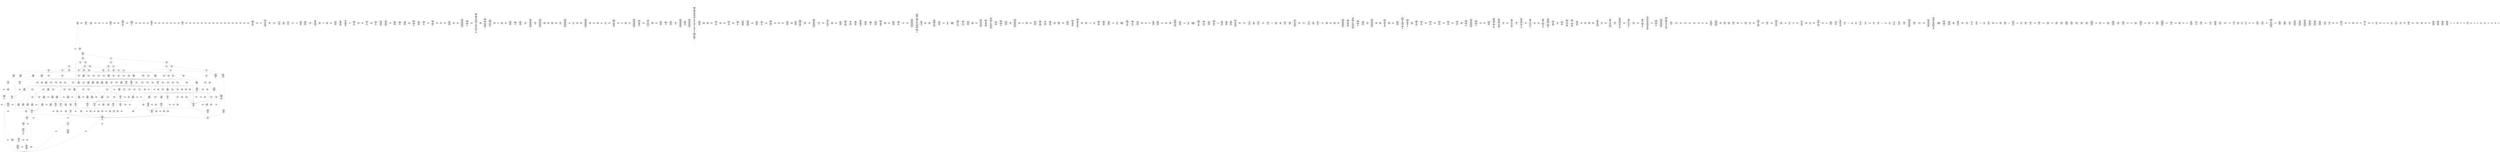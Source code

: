 /* Generated by GvGen v.1.0 (https://www.github.com/stricaud/gvgen) */

digraph G {
compound=true;
   node1 [label="[anywhere]"];
   node2 [label="# 0x0
PUSHX Data
PUSHX Data
MSTORE
CALLVALUE
ISZERO
PUSHX Data
JUMPI
"];
   node3 [label="# 0xc
PUSHX Data
REVERT
"];
   node4 [label="# 0x10
JUMPDEST
PUSHX LogicData
CALLDATASIZE
LT
PUSHX Data
JUMPI
"];
   node5 [label="# 0x1a
PUSHX Data
CALLDATALOAD
PUSHX BitData
SHR
PUSHX LogicData
GT
PUSHX Data
JUMPI
"];
   node6 [label="# 0x2b
PUSHX LogicData
GT
PUSHX Data
JUMPI
"];
   node7 [label="# 0x36
PUSHX LogicData
GT
PUSHX Data
JUMPI
"];
   node8 [label="# 0x41
PUSHX LogicData
GT
PUSHX Data
JUMPI
"];
   node9 [label="# 0x4c
PUSHX LogicData
EQ
PUSHX Data
JUMPI
"];
   node10 [label="# 0x57
PUSHX LogicData
EQ
PUSHX Data
JUMPI
"];
   node11 [label="# 0x62
PUSHX LogicData
EQ
PUSHX Data
JUMPI
"];
   node12 [label="# 0x6d
PUSHX LogicData
EQ
PUSHX Data
JUMPI
"];
   node13 [label="# 0x78
PUSHX LogicData
EQ
PUSHX Data
JUMPI
"];
   node14 [label="# 0x83
PUSHX Data
REVERT
"];
   node15 [label="# 0x87
JUMPDEST
PUSHX LogicData
EQ
PUSHX Data
JUMPI
"];
   node16 [label="# 0x93
PUSHX LogicData
EQ
PUSHX Data
JUMPI
"];
   node17 [label="# 0x9e
PUSHX LogicData
EQ
PUSHX Data
JUMPI
"];
   node18 [label="# 0xa9
PUSHX LogicData
EQ
PUSHX Data
JUMPI
"];
   node19 [label="# 0xb4
PUSHX Data
REVERT
"];
   node20 [label="# 0xb8
JUMPDEST
PUSHX LogicData
GT
PUSHX Data
JUMPI
"];
   node21 [label="# 0xc4
PUSHX LogicData
EQ
PUSHX Data
JUMPI
"];
   node22 [label="# 0xcf
PUSHX LogicData
EQ
PUSHX Data
JUMPI
"];
   node23 [label="# 0xda
PUSHX LogicData
EQ
PUSHX Data
JUMPI
"];
   node24 [label="# 0xe5
PUSHX LogicData
EQ
PUSHX Data
JUMPI
"];
   node25 [label="# 0xf0
PUSHX Data
REVERT
"];
   node26 [label="# 0xf4
JUMPDEST
PUSHX LogicData
EQ
PUSHX Data
JUMPI
"];
   node27 [label="# 0x100
PUSHX LogicData
EQ
PUSHX Data
JUMPI
"];
   node28 [label="# 0x10b
PUSHX LogicData
EQ
PUSHX Data
JUMPI
"];
   node29 [label="# 0x116
PUSHX LogicData
EQ
PUSHX Data
JUMPI
"];
   node30 [label="# 0x121
PUSHX Data
REVERT
"];
   node31 [label="# 0x125
JUMPDEST
PUSHX LogicData
GT
PUSHX Data
JUMPI
"];
   node32 [label="# 0x131
PUSHX LogicData
GT
PUSHX Data
JUMPI
"];
   node33 [label="# 0x13c
PUSHX LogicData
EQ
PUSHX Data
JUMPI
"];
   node34 [label="# 0x147
PUSHX LogicData
EQ
PUSHX Data
JUMPI
"];
   node35 [label="# 0x152
PUSHX LogicData
EQ
PUSHX Data
JUMPI
"];
   node36 [label="# 0x15d
PUSHX LogicData
EQ
PUSHX Data
JUMPI
"];
   node37 [label="# 0x168
PUSHX LogicData
EQ
PUSHX Data
JUMPI
"];
   node38 [label="# 0x173
PUSHX Data
REVERT
"];
   node39 [label="# 0x177
JUMPDEST
PUSHX LogicData
EQ
PUSHX Data
JUMPI
"];
   node40 [label="# 0x183
PUSHX LogicData
EQ
PUSHX Data
JUMPI
"];
   node41 [label="# 0x18e
PUSHX LogicData
EQ
PUSHX Data
JUMPI
"];
   node42 [label="# 0x199
PUSHX LogicData
EQ
PUSHX Data
JUMPI
"];
   node43 [label="# 0x1a4
PUSHX Data
REVERT
"];
   node44 [label="# 0x1a8
JUMPDEST
PUSHX LogicData
GT
PUSHX Data
JUMPI
"];
   node45 [label="# 0x1b4
PUSHX LogicData
EQ
PUSHX Data
JUMPI
"];
   node46 [label="# 0x1bf
PUSHX LogicData
EQ
PUSHX Data
JUMPI
"];
   node47 [label="# 0x1ca
PUSHX LogicData
EQ
PUSHX Data
JUMPI
"];
   node48 [label="# 0x1d5
PUSHX LogicData
EQ
PUSHX Data
JUMPI
"];
   node49 [label="# 0x1e0
PUSHX Data
REVERT
"];
   node50 [label="# 0x1e4
JUMPDEST
PUSHX LogicData
EQ
PUSHX Data
JUMPI
"];
   node51 [label="# 0x1f0
PUSHX LogicData
EQ
PUSHX Data
JUMPI
"];
   node52 [label="# 0x1fb
PUSHX LogicData
EQ
PUSHX Data
JUMPI
"];
   node53 [label="# 0x206
PUSHX LogicData
EQ
PUSHX Data
JUMPI
"];
   node54 [label="# 0x211
PUSHX Data
REVERT
"];
   node55 [label="# 0x215
JUMPDEST
PUSHX LogicData
GT
PUSHX Data
JUMPI
"];
   node56 [label="# 0x221
PUSHX LogicData
GT
PUSHX Data
JUMPI
"];
   node57 [label="# 0x22c
PUSHX LogicData
GT
PUSHX Data
JUMPI
"];
   node58 [label="# 0x237
PUSHX LogicData
EQ
PUSHX Data
JUMPI
"];
   node59 [label="# 0x242
PUSHX LogicData
EQ
PUSHX Data
JUMPI
"];
   node60 [label="# 0x24d
PUSHX LogicData
EQ
PUSHX Data
JUMPI
"];
   node61 [label="# 0x258
PUSHX LogicData
EQ
PUSHX Data
JUMPI
"];
   node62 [label="# 0x263
PUSHX LogicData
EQ
PUSHX Data
JUMPI
"];
   node63 [label="# 0x26e
PUSHX Data
REVERT
"];
   node64 [label="# 0x272
JUMPDEST
PUSHX LogicData
EQ
PUSHX Data
JUMPI
"];
   node65 [label="# 0x27e
PUSHX LogicData
EQ
PUSHX Data
JUMPI
"];
   node66 [label="# 0x289
PUSHX LogicData
EQ
PUSHX Data
JUMPI
"];
   node67 [label="# 0x294
PUSHX LogicData
EQ
PUSHX Data
JUMPI
"];
   node68 [label="# 0x29f
PUSHX Data
REVERT
"];
   node69 [label="# 0x2a3
JUMPDEST
PUSHX LogicData
GT
PUSHX Data
JUMPI
"];
   node70 [label="# 0x2af
PUSHX LogicData
EQ
PUSHX Data
JUMPI
"];
   node71 [label="# 0x2ba
PUSHX LogicData
EQ
PUSHX Data
JUMPI
"];
   node72 [label="# 0x2c5
PUSHX LogicData
EQ
PUSHX Data
JUMPI
"];
   node73 [label="# 0x2d0
PUSHX LogicData
EQ
PUSHX Data
JUMPI
"];
   node74 [label="# 0x2db
PUSHX Data
REVERT
"];
   node75 [label="# 0x2df
JUMPDEST
PUSHX LogicData
EQ
PUSHX Data
JUMPI
"];
   node76 [label="# 0x2eb
PUSHX LogicData
EQ
PUSHX Data
JUMPI
"];
   node77 [label="# 0x2f6
PUSHX LogicData
EQ
PUSHX Data
JUMPI
"];
   node78 [label="# 0x301
PUSHX LogicData
EQ
PUSHX Data
JUMPI
"];
   node79 [label="# 0x30c
PUSHX Data
REVERT
"];
   node80 [label="# 0x310
JUMPDEST
PUSHX LogicData
GT
PUSHX Data
JUMPI
"];
   node81 [label="# 0x31c
PUSHX LogicData
GT
PUSHX Data
JUMPI
"];
   node82 [label="# 0x327
PUSHX LogicData
EQ
PUSHX Data
JUMPI
"];
   node83 [label="# 0x332
PUSHX LogicData
EQ
PUSHX Data
JUMPI
"];
   node84 [label="# 0x33d
PUSHX LogicData
EQ
PUSHX Data
JUMPI
"];
   node85 [label="# 0x348
PUSHX LogicData
EQ
PUSHX Data
JUMPI
"];
   node86 [label="# 0x353
PUSHX Data
REVERT
"];
   node87 [label="# 0x357
JUMPDEST
PUSHX LogicData
EQ
PUSHX Data
JUMPI
"];
   node88 [label="# 0x363
PUSHX LogicData
EQ
PUSHX Data
JUMPI
"];
   node89 [label="# 0x36e
PUSHX LogicData
EQ
PUSHX Data
JUMPI
"];
   node90 [label="# 0x379
PUSHX LogicData
EQ
PUSHX Data
JUMPI
"];
   node91 [label="# 0x384
PUSHX Data
REVERT
"];
   node92 [label="# 0x388
JUMPDEST
PUSHX LogicData
GT
PUSHX Data
JUMPI
"];
   node93 [label="# 0x394
PUSHX LogicData
EQ
PUSHX Data
JUMPI
"];
   node94 [label="# 0x39f
PUSHX LogicData
EQ
PUSHX Data
JUMPI
"];
   node95 [label="# 0x3aa
PUSHX LogicData
EQ
PUSHX Data
JUMPI
"];
   node96 [label="# 0x3b5
PUSHX LogicData
EQ
PUSHX Data
JUMPI
"];
   node97 [label="# 0x3c0
PUSHX Data
REVERT
"];
   node98 [label="# 0x3c4
JUMPDEST
PUSHX LogicData
EQ
PUSHX Data
JUMPI
"];
   node99 [label="# 0x3d0
PUSHX LogicData
EQ
PUSHX Data
JUMPI
"];
   node100 [label="# 0x3db
PUSHX LogicData
EQ
PUSHX Data
JUMPI
"];
   node101 [label="# 0x3e6
PUSHX LogicData
EQ
PUSHX Data
JUMPI
"];
   node102 [label="# 0x3f1
JUMPDEST
PUSHX Data
REVERT
"];
   node103 [label="# 0x3f6
JUMPDEST
PUSHX Data
PUSHX Data
CALLDATASIZE
PUSHX Data
PUSHX Data
JUMP
"];
   node104 [label="# 0x404
JUMPDEST
PUSHX Data
JUMP
"];
   node105 [label="# 0x409
JUMPDEST
PUSHX MemData
MLOAD
ISZERO
ISZERO
MSTORE
PUSHX ArithData
ADD
"];
   node106 [label="# 0x415
JUMPDEST
PUSHX MemData
MLOAD
SUB
RETURN
"];
   node107 [label="# 0x41e
JUMPDEST
PUSHX Data
PUSHX Data
JUMP
"];
   node108 [label="# 0x426
JUMPDEST
PUSHX MemData
MLOAD
PUSHX Data
PUSHX Data
JUMP
"];
   node109 [label="# 0x433
JUMPDEST
PUSHX Data
PUSHX Data
CALLDATASIZE
PUSHX Data
PUSHX Data
JUMP
"];
   node110 [label="# 0x441
JUMPDEST
PUSHX Data
JUMP
"];
   node111 [label="# 0x446
JUMPDEST
PUSHX MemData
MLOAD
PUSHX ArithData
PUSHX BitData
PUSHX BitData
SHL
SUB
AND
MSTORE
PUSHX ArithData
ADD
PUSHX Data
JUMP
"];
   node112 [label="# 0x45e
JUMPDEST
PUSHX Data
PUSHX Data
CALLDATASIZE
PUSHX Data
PUSHX Data
JUMP
"];
   node113 [label="# 0x46c
JUMPDEST
PUSHX Data
JUMP
"];
   node114 [label="# 0x471
JUMPDEST
STOP
"];
   node115 [label="# 0x473
JUMPDEST
PUSHX Data
PUSHX Data
JUMP
"];
   node116 [label="# 0x47c
JUMPDEST
PUSHX MemData
MLOAD
PUSHX BitData
AND
MSTORE
PUSHX ArithData
ADD
PUSHX Data
JUMP
"];
   node117 [label="# 0x491
JUMPDEST
PUSHX Data
PUSHX Data
JUMP
"];
   node118 [label="# 0x49b
JUMPDEST
PUSHX Data
PUSHX Data
CALLDATASIZE
PUSHX Data
PUSHX Data
JUMP
"];
   node119 [label="# 0x4a9
JUMPDEST
PUSHX Data
JUMP
"];
   node120 [label="# 0x4ae
JUMPDEST
PUSHX StorData
SLOAD
"];
   node121 [label="# 0x4b2
JUMPDEST
PUSHX MemData
MLOAD
MSTORE
PUSHX ArithData
ADD
PUSHX Data
JUMP
"];
   node122 [label="# 0x4c0
JUMPDEST
PUSHX Data
PUSHX Data
CALLDATASIZE
PUSHX Data
PUSHX Data
JUMP
"];
   node123 [label="# 0x4ce
JUMPDEST
PUSHX Data
PUSHX Data
MSTORE
PUSHX Data
MSTORE
PUSHX Data
SHA3
SLOAD
JUMP
"];
   node124 [label="# 0x4e0
JUMPDEST
PUSHX Data
PUSHX Data
JUMP
"];
   node125 [label="# 0x4e8
JUMPDEST
PUSHX Data
PUSHX Data
JUMP
"];
   node126 [label="# 0x50f
JUMPDEST
PUSHX Data
PUSHX Data
CALLDATASIZE
PUSHX Data
PUSHX Data
JUMP
"];
   node127 [label="# 0x51d
JUMPDEST
PUSHX Data
JUMP
"];
   node128 [label="# 0x522
JUMPDEST
PUSHX Data
PUSHX Data
CALLDATASIZE
PUSHX Data
PUSHX Data
JUMP
"];
   node129 [label="# 0x530
JUMPDEST
PUSHX Data
JUMP
"];
   node130 [label="# 0x535
JUMPDEST
PUSHX Data
MLOAD
PUSHX ArithData
PUSHX BitData
PUSHX BitData
SHL
SUB
AND
MSTORE
PUSHX ArithData
ADD
MSTORE
ADD
PUSHX Data
JUMP
"];
   node131 [label="# 0x554
JUMPDEST
ADDRESS
PUSHX Data
MSTORE
PUSHX Data
MSTORE
PUSHX Data
SHA3
SLOAD
PUSHX Data
JUMP
"];
   node132 [label="# 0x569
JUMPDEST
PUSHX Data
PUSHX Data
CALLDATASIZE
PUSHX Data
PUSHX Data
JUMP
"];
   node133 [label="# 0x577
JUMPDEST
PUSHX Data
JUMP
"];
   node134 [label="# 0x57c
JUMPDEST
PUSHX Data
PUSHX Data
CALLDATASIZE
PUSHX Data
PUSHX Data
JUMP
"];
   node135 [label="# 0x58a
JUMPDEST
PUSHX StorData
SLOAD
PUSHX ArithData
PUSHX BitData
PUSHX BitData
SHL
SUB
AND
AND
EQ
JUMP
"];
   node136 [label="# 0x59e
JUMPDEST
PUSHX Data
PUSHX Data
CALLDATASIZE
PUSHX Data
PUSHX Data
JUMP
"];
   node137 [label="# 0x5ac
JUMPDEST
PUSHX Data
JUMP
"];
   node138 [label="# 0x5b1
JUMPDEST
PUSHX Data
PUSHX Data
JUMP
"];
   node139 [label="# 0x5d8
JUMPDEST
PUSHX Data
PUSHX Data
JUMP
"];
   node140 [label="# 0x5e0
JUMPDEST
PUSHX MemData
MLOAD
PUSHX BitData
AND
MSTORE
PUSHX ArithData
ADD
PUSHX Data
JUMP
"];
   node141 [label="# 0x5f2
JUMPDEST
PUSHX Data
PUSHX Data
JUMP
"];
   node142 [label="# 0x619
JUMPDEST
PUSHX Data
PUSHX Data
CALLDATASIZE
PUSHX Data
PUSHX Data
JUMP
"];
   node143 [label="# 0x627
JUMPDEST
PUSHX Data
JUMP
"];
   node144 [label="# 0x62c
JUMPDEST
PUSHX Data
PUSHX Data
CALLDATASIZE
PUSHX Data
PUSHX Data
JUMP
"];
   node145 [label="# 0x63a
JUMPDEST
PUSHX Data
JUMP
"];
   node146 [label="# 0x63f
JUMPDEST
PUSHX Data
PUSHX Data
CALLDATASIZE
PUSHX Data
PUSHX Data
JUMP
"];
   node147 [label="# 0x64d
JUMPDEST
PUSHX Data
JUMP
"];
   node148 [label="# 0x652
JUMPDEST
PUSHX Data
PUSHX Data
CALLDATASIZE
PUSHX Data
PUSHX Data
JUMP
"];
   node149 [label="# 0x660
JUMPDEST
PUSHX Data
MSTORE
PUSHX Data
PUSHX Data
MSTORE
PUSHX Data
SHA3
SLOAD
ISZERO
ISZERO
JUMP
"];
   node150 [label="# 0x674
JUMPDEST
PUSHX Data
PUSHX Data
CALLDATASIZE
PUSHX Data
PUSHX Data
JUMP
"];
   node151 [label="# 0x682
JUMPDEST
PUSHX Data
JUMP
"];
   node152 [label="# 0x687
JUMPDEST
PUSHX Data
PUSHX Data
CALLDATASIZE
PUSHX Data
PUSHX Data
JUMP
"];
   node153 [label="# 0x695
JUMPDEST
PUSHX Data
JUMP
"];
   node154 [label="# 0x69a
JUMPDEST
PUSHX Data
PUSHX Data
JUMP
"];
   node155 [label="# 0x6c1
JUMPDEST
PUSHX Data
PUSHX Data
CALLDATASIZE
PUSHX Data
PUSHX Data
JUMP
"];
   node156 [label="# 0x6cf
JUMPDEST
PUSHX Data
JUMP
"];
   node157 [label="# 0x6d4
JUMPDEST
PUSHX Data
PUSHX Data
CALLDATASIZE
PUSHX Data
PUSHX Data
JUMP
"];
   node158 [label="# 0x6e2
JUMPDEST
PUSHX Data
JUMP
"];
   node159 [label="# 0x6e7
JUMPDEST
PUSHX Data
PUSHX Data
JUMP
"];
   node160 [label="# 0x6ef
JUMPDEST
PUSHX Data
PUSHX Data
CALLDATASIZE
PUSHX Data
PUSHX Data
JUMP
"];
   node161 [label="# 0x6fd
JUMPDEST
PUSHX Data
JUMP
"];
   node162 [label="# 0x702
JUMPDEST
PUSHX Data
PUSHX Data
CALLDATASIZE
PUSHX Data
PUSHX Data
JUMP
"];
   node163 [label="# 0x710
JUMPDEST
PUSHX Data
JUMP
"];
   node164 [label="# 0x715
JUMPDEST
PUSHX Data
PUSHX Data
CALLDATASIZE
PUSHX Data
PUSHX Data
JUMP
"];
   node165 [label="# 0x723
JUMPDEST
PUSHX Data
JUMP
"];
   node166 [label="# 0x728
JUMPDEST
PUSHX Data
PUSHX Data
CALLDATASIZE
PUSHX Data
PUSHX Data
JUMP
"];
   node167 [label="# 0x736
JUMPDEST
PUSHX Data
PUSHX Data
MSTORE
MSTORE
PUSHX Data
SHA3
SLOAD
JUMP
"];
   node168 [label="# 0x748
JUMPDEST
PUSHX Data
PUSHX Data
JUMP
"];
   node169 [label="# 0x751
JUMPDEST
PUSHX Data
PUSHX Data
CALLDATASIZE
PUSHX Data
PUSHX Data
JUMP
"];
   node170 [label="# 0x75f
JUMPDEST
PUSHX Data
JUMP
"];
   node171 [label="# 0x764
JUMPDEST
PUSHX Data
PUSHX Data
JUMP
"];
   node172 [label="# 0x78b
JUMPDEST
PUSHX StorData
SLOAD
PUSHX Data
PUSHX BitData
PUSHX BitData
SHL
DIV
PUSHX BitData
AND
JUMP
"];
   node173 [label="# 0x7a0
JUMPDEST
PUSHX MemData
MLOAD
PUSHX BitData
AND
MSTORE
PUSHX ArithData
ADD
PUSHX Data
JUMP
"];
   node174 [label="# 0x7b3
JUMPDEST
PUSHX Data
PUSHX Data
JUMP
"];
   node175 [label="# 0x7bd
JUMPDEST
PUSHX StorData
SLOAD
PUSHX Data
PUSHX ArithData
PUSHX BitData
PUSHX BitData
SHL
SUB
AND
JUMP
"];
   node176 [label="# 0x7d0
JUMPDEST
PUSHX Data
PUSHX Data
JUMP
"];
   node177 [label="# 0x7d8
JUMPDEST
PUSHX Data
PUSHX Data
CALLDATASIZE
PUSHX Data
PUSHX Data
JUMP
"];
   node178 [label="# 0x7e6
JUMPDEST
PUSHX Data
JUMP
"];
   node179 [label="# 0x7eb
JUMPDEST
PUSHX Data
PUSHX Data
CALLDATASIZE
PUSHX Data
PUSHX Data
JUMP
"];
   node180 [label="# 0x7f9
JUMPDEST
PUSHX Data
JUMP
"];
   node181 [label="# 0x7fe
JUMPDEST
PUSHX Data
PUSHX Data
JUMP
"];
   node182 [label="# 0x806
JUMPDEST
PUSHX Data
PUSHX Data
JUMP
"];
   node183 [label="# 0x80e
JUMPDEST
PUSHX StorData
SLOAD
PUSHX Data
PUSHX ArithData
PUSHX BitData
PUSHX BitData
SHL
SUB
AND
JUMP
"];
   node184 [label="# 0x821
JUMPDEST
PUSHX Data
PUSHX Data
CALLDATASIZE
PUSHX Data
PUSHX Data
JUMP
"];
   node185 [label="# 0x82f
JUMPDEST
PUSHX Data
JUMP
"];
   node186 [label="# 0x834
JUMPDEST
PUSHX Data
PUSHX Data
CALLDATASIZE
PUSHX Data
PUSHX Data
JUMP
"];
   node187 [label="# 0x842
JUMPDEST
PUSHX Data
JUMP
"];
   node188 [label="# 0x847
JUMPDEST
PUSHX Data
PUSHX Data
CALLDATASIZE
PUSHX Data
PUSHX Data
JUMP
"];
   node189 [label="# 0x855
JUMPDEST
PUSHX Data
JUMP
"];
   node190 [label="# 0x85a
JUMPDEST
PUSHX Data
PUSHX BitData
PUSHX BitData
SHL
JUMP
"];
   node191 [label="# 0x865
JUMPDEST
PUSHX Data
PUSHX Data
CALLDATASIZE
PUSHX Data
PUSHX Data
JUMP
"];
   node192 [label="# 0x873
JUMPDEST
PUSHX Data
JUMP
"];
   node193 [label="# 0x878
JUMPDEST
PUSHX Data
PUSHX Data
CALLDATASIZE
PUSHX Data
PUSHX Data
JUMP
"];
   node194 [label="# 0x886
JUMPDEST
PUSHX Data
JUMP
"];
   node195 [label="# 0x88b
JUMPDEST
PUSHX Data
PUSHX Data
JUMP
"];
   node196 [label="# 0x895
JUMPDEST
PUSHX Data
PUSHX Data
CALLDATASIZE
PUSHX Data
PUSHX Data
JUMP
"];
   node197 [label="# 0x8a3
JUMPDEST
PUSHX Data
JUMP
"];
   node198 [label="# 0x8a8
JUMPDEST
PUSHX Data
PUSHX Data
JUMP
"];
   node199 [label="# 0x8b0
JUMPDEST
PUSHX Data
PUSHX Data
CALLDATASIZE
PUSHX Data
PUSHX Data
JUMP
"];
   node200 [label="# 0x8be
JUMPDEST
PUSHX Data
JUMP
"];
   node201 [label="# 0x8c3
JUMPDEST
PUSHX Data
PUSHX Data
CALLDATASIZE
PUSHX Data
PUSHX Data
JUMP
"];
   node202 [label="# 0x8d1
JUMPDEST
PUSHX Data
JUMP
"];
   node203 [label="# 0x8d6
JUMPDEST
PUSHX Data
PUSHX Data
JUMP
"];
   node204 [label="# 0x8e0
JUMPDEST
PUSHX Data
PUSHX Data
CALLDATASIZE
PUSHX Data
PUSHX Data
JUMP
"];
   node205 [label="# 0x8ee
JUMPDEST
PUSHX Data
JUMP
"];
   node206 [label="# 0x8f3
JUMPDEST
PUSHX Data
PUSHX Data
CALLDATASIZE
PUSHX Data
PUSHX Data
JUMP
"];
   node207 [label="# 0x901
JUMPDEST
PUSHX Data
JUMP
"];
   node208 [label="# 0x906
JUMPDEST
PUSHX Data
PUSHX Data
JUMP
"];
   node209 [label="# 0x910
JUMPDEST
PUSHX Data
PUSHX Data
JUMP
"];
   node210 [label="# 0x918
JUMPDEST
PUSHX Data
PUSHX Data
CALLDATASIZE
PUSHX Data
PUSHX Data
JUMP
"];
   node211 [label="# 0x926
JUMPDEST
PUSHX Data
JUMP
"];
   node212 [label="# 0x92b
JUMPDEST
PUSHX Data
PUSHX Data
CALLDATASIZE
PUSHX Data
PUSHX Data
JUMP
"];
   node213 [label="# 0x939
JUMPDEST
PUSHX Data
JUMP
"];
   node214 [label="# 0x93e
JUMPDEST
PUSHX Data
PUSHX Data
JUMP
"];
   node215 [label="# 0x946
JUMPDEST
PUSHX Data
PUSHX Data
CALLDATASIZE
PUSHX Data
PUSHX Data
JUMP
"];
   node216 [label="# 0x954
JUMPDEST
PUSHX Data
JUMP
"];
   node217 [label="# 0x959
JUMPDEST
PUSHX Data
PUSHX Data
CALLDATASIZE
PUSHX Data
PUSHX Data
JUMP
"];
   node218 [label="# 0x967
JUMPDEST
PUSHX Data
JUMP
"];
   node219 [label="# 0x96c
JUMPDEST
PUSHX Data
PUSHX ArithData
PUSHX BitData
PUSHX BitData
SHL
SUB
NOT
AND
PUSHX BitData
PUSHX BitData
SHL
EQ
PUSHX Data
JUMPI
"];
   node220 [label="# 0x988
PUSHX Data
PUSHX Data
JUMP
"];
   node221 [label="# 0x991
JUMPDEST
JUMP
"];
   node222 [label="# 0x997
JUMPDEST
PUSHX StorData
SLOAD
PUSHX Data
PUSHX Data
JUMP
"];
   node223 [label="# 0x9a4
JUMPDEST
PUSHX ArithData
ADD
PUSHX ArithData
DIV
MUL
PUSHX ArithData
ADD
PUSHX MemData
MLOAD
ADD
PUSHX Data
MSTORE
MSTORE
PUSHX ArithData
ADD
SLOAD
PUSHX Data
PUSHX Data
JUMP
"];
   node224 [label="# 0x9d0
JUMPDEST
ISZERO
PUSHX Data
JUMPI
"];
   node225 [label="# 0x9d7
PUSHX LogicData
LT
PUSHX Data
JUMPI
"];
   node226 [label="# 0x9df
PUSHX ArithData
SLOAD
DIV
MUL
MSTORE
PUSHX ArithData
ADD
PUSHX Data
JUMP
"];
   node227 [label="# 0x9f2
JUMPDEST
ADD
PUSHX Data
MSTORE
PUSHX Data
PUSHX Data
SHA3
"];
   node228 [label="# 0xa00
JUMPDEST
SLOAD
MSTORE
PUSHX ArithData
ADD
PUSHX ArithData
ADD
GT
PUSHX Data
JUMPI
"];
   node229 [label="# 0xa14
SUB
PUSHX BitData
AND
ADD
"];
   node230 [label="# 0xa1d
JUMPDEST
JUMP
"];
   node231 [label="# 0xa25
JUMPDEST
PUSHX Data
MSTORE
PUSHX Data
PUSHX Data
MSTORE
PUSHX Data
SHA3
SLOAD
PUSHX Data
JUMPI
"];
   node232 [label="# 0xa39
PUSHX MemData
MLOAD
PUSHX BitData
PUSHX BitData
SHL
MSTORE
PUSHX ArithData
ADD
PUSHX Data
PUSHX Data
JUMP
"];
   node233 [label="# 0xa50
JUMPDEST
PUSHX MemData
MLOAD
SUB
REVERT
"];
   node234 [label="# 0xa59
JUMPDEST
PUSHX Data
MSTORE
PUSHX Data
PUSHX Data
MSTORE
PUSHX Data
SHA3
SLOAD
PUSHX ArithData
PUSHX BitData
PUSHX BitData
SHL
SUB
AND
JUMP
"];
   node235 [label="# 0xa75
JUMPDEST
PUSHX Data
CALLER
PUSHX Data
JUMP
"];
   node236 [label="# 0xa80
JUMPDEST
JUMP
"];
   node237 [label="# 0xa84
JUMPDEST
PUSHX Data
PUSHX Data
PUSHX Data
JUMP
"];
   node238 [label="# 0xa90
JUMPDEST
PUSHX Data
JUMPI
"];
   node239 [label="# 0xa95
PUSHX MemData
MLOAD
PUSHX BitData
PUSHX BitData
SHL
MSTORE
PUSHX ArithData
ADD
PUSHX Data
PUSHX Data
JUMP
"];
   node240 [label="# 0xaac
JUMPDEST
PUSHX Data
MSTORE
PUSHX Data
PUSHX Data
MSTORE
PUSHX MemData
SHA3
MLOAD
CALLER
PUSHX Data
PUSHX Data
PUSHX Data
JUMP
"];
   node241 [label="# 0xaef
JUMPDEST
PUSHX MemData
MLOAD
SUB
LOGX
PUSHX Data
MSTORE
PUSHX Data
PUSHX ArithData
MSTORE
PUSHX Data
SHA3
MLOAD
PUSHX Data
ADD
PUSHX Data
JUMP
"];
   node242 [label="# 0xb16
JUMPDEST
JUMP
"];
   node243 [label="# 0xb1b
JUMPDEST
PUSHX ArithData
PUSHX BitData
PUSHX BitData
SHL
SUB
AND
CALLER
EQ
ISZERO
PUSHX Data
JUMPI
"];
   node244 [label="# 0xb2e
PUSHX Data
PUSHX Data
PUSHX Data
JUMP
"];
   node245 [label="# 0xb38
JUMPDEST
PUSHX Data
JUMPI
"];
   node246 [label="# 0xb3e
PUSHX ArithData
PUSHX BitData
PUSHX BitData
SHL
SUB
AND
CALLER
EQ
ISZERO
PUSHX Data
JUMPI
"];
   node247 [label="# 0xb52
PUSHX Data
PUSHX Data
PUSHX Data
JUMP
"];
   node248 [label="# 0xb5c
JUMPDEST
PUSHX ArithData
PUSHX BitData
PUSHX BitData
SHL
SUB
AND
CALLER
EQ
PUSHX Data
JUMPI
"];
   node249 [label="# 0xb6d
PUSHX MemData
MLOAD
PUSHX ArithData
ADD
PUSHX Data
MSTORE
PUSHX Data
MSTORE
PUSHX ArithData
ADD
PUSHX Data
MSTORE
PUSHX Data
JUMP
"];
   node250 [label="# 0xba7
JUMPDEST
PUSHX MemData
MLOAD
PUSHX ArithData
ADD
PUSHX Data
MSTORE
PUSHX Data
MSTORE
PUSHX ArithData
ADD
PUSHX BitData
PUSHX BitData
SHL
MSTORE
"];
   node251 [label="# 0xbd7
JUMPDEST
PUSHX Data
JUMPI
"];
   node252 [label="# 0xbdd
PUSHX MemData
MLOAD
PUSHX BitData
PUSHX BitData
SHL
MSTORE
PUSHX ArithData
ADD
PUSHX Data
PUSHX Data
JUMP
"];
   node253 [label="# 0xbf5
JUMPDEST
PUSHX ArithData
PUSHX BitData
PUSHX BitData
SHL
SUB
AND
PUSHX Data
JUMPI
"];
   node254 [label="# 0xc05
PUSHX MemData
MLOAD
PUSHX BitData
PUSHX BitData
SHL
MSTORE
PUSHX ArithData
ADD
PUSHX Data
PUSHX Data
JUMP
"];
   node255 [label="# 0xc1c
JUMPDEST
PUSHX Data
PUSHX Data
JUMP
"];
   node256 [label="# 0xc25
JUMPDEST
PUSHX ArithData
PUSHX BitData
PUSHX BitData
SHL
SUB
AND
PUSHX ArithData
PUSHX BitData
PUSHX BitData
SHL
SUB
AND
EQ
PUSHX Data
JUMPI
"];
   node257 [label="# 0xc3e
PUSHX MemData
MLOAD
PUSHX BitData
PUSHX BitData
SHL
MSTORE
PUSHX ArithData
ADD
PUSHX Data
PUSHX Data
JUMP
"];
   node258 [label="# 0xc55
JUMPDEST
PUSHX ArithData
PUSHX BitData
PUSHX BitData
SHL
SUB
AND
CALLER
EQ
PUSHX Data
JUMPI
"];
   node259 [label="# 0xc67
PUSHX Data
PUSHX Data
JUMP
"];
   node260 [label="# 0xc70
JUMPDEST
PUSHX ArithData
PUSHX BitData
PUSHX BitData
SHL
SUB
AND
CALLER
PUSHX ArithData
PUSHX BitData
PUSHX BitData
SHL
SUB
AND
EQ
"];
   node261 [label="# 0xc85
JUMPDEST
PUSHX Data
JUMPI
"];
   node262 [label="# 0xc8b
PUSHX Data
CALLER
PUSHX Data
JUMP
"];
   node263 [label="# 0xc95
JUMPDEST
PUSHX Data
JUMPI
"];
   node264 [label="# 0xc9a
PUSHX MemData
MLOAD
PUSHX BitData
PUSHX BitData
SHL
MSTORE
PUSHX ArithData
ADD
PUSHX Data
PUSHX Data
JUMP
"];
   node265 [label="# 0xcb1
JUMPDEST
PUSHX Data
PUSHX Data
JUMP
"];
   node266 [label="# 0xcba
JUMPDEST
PUSHX Data
JUMPI
"];
   node267 [label="# 0xcbf
PUSHX MemData
MLOAD
PUSHX BitData
PUSHX BitData
SHL
MSTORE
PUSHX Data
PUSHX ArithData
ADD
MSTORE
PUSHX Data
PUSHX ArithData
ADD
MSTORE
PUSHX BitData
PUSHX BitData
SHL
PUSHX ArithData
ADD
MSTORE
PUSHX ArithData
ADD
PUSHX Data
JUMP
"];
   node268 [label="# 0xcf5
JUMPDEST
PUSHX ArithData
PUSHX BitData
PUSHX BitData
SHL
SUB
AND
PUSHX ArithData
PUSHX BitData
PUSHX BitData
SHL
SUB
AND
EQ
PUSHX Data
JUMPI
"];
   node269 [label="# 0xd0f
PUSHX Data
PUSHX Data
JUMP
"];
   node270 [label="# 0xd17
JUMPDEST
PUSHX ArithData
PUSHX BitData
PUSHX BitData
SHL
SUB
AND
PUSHX Data
MSTORE
PUSHX ArithData
PUSHX Data
MSTORE
PUSHX Data
SHA3
SLOAD
MSTORE
PUSHX Data
MSTORE
SHA3
SLOAD
PUSHX BitData
SHL
PUSHX BitData
PUSHX BitData
SHL
AND
PUSHX BitData
PUSHX BitData
SHL
AND
OR
OR
SSTORE
SLOAD
PUSHX ArithData
ADD
SSTORE
MSTORE
SHA3
PUSHX Data
DIV
ADD
SLOAD
PUSHX BitData
AND
MUL
PUSHX ArithData
EXP
PUSHX Data
MUL
NOT
AND
AND
MUL
OR
SSTORE
PUSHX Data
JUMP
"];
   node271 [label="# 0xd9f
JUMPDEST
PUSHX Data
PUSHX Data
JUMP
"];
   node272 [label="# 0xda9
JUMPDEST
PUSHX ArithData
PUSHX BitData
PUSHX BitData
SHL
SUB
AND
PUSHX ArithData
PUSHX BitData
PUSHX BitData
SHL
SUB
AND
PUSHX MemData
MLOAD
PUSHX Data
PUSHX Data
CODECOPY
MLOAD
MSTORE
PUSHX MemData
MLOAD
PUSHX MemData
MLOAD
SUB
LOGX
JUMP
"];
   node273 [label="# 0xddd
JUMPDEST
PUSHX StorData
SLOAD
PUSHX Data
PUSHX ArithData
PUSHX BitData
PUSHX BitData
SHL
SUB
AND
PUSHX Data
PUSHX Data
PUSHX BitData
PUSHX BitData
SHL
DIV
PUSHX BitData
AND
PUSHX Data
JUMP
"];
   node274 [label="# 0xe09
JUMPDEST
PUSHX Data
PUSHX Data
JUMP
"];
   node275 [label="# 0xe13
JUMPDEST
JUMP
"];
   node276 [label="# 0xe1e
JUMPDEST
PUSHX Data
PUSHX Data
PUSHX Data
JUMP
"];
   node277 [label="# 0xe2a
JUMPDEST
PUSHX Data
JUMPI
"];
   node278 [label="# 0xe2f
PUSHX MemData
MLOAD
PUSHX BitData
PUSHX BitData
SHL
MSTORE
PUSHX ArithData
ADD
PUSHX Data
PUSHX Data
JUMP
"];
   node279 [label="# 0xe46
JUMPDEST
PUSHX ArithData
PUSHX BitData
PUSHX BitData
SHL
SUB
AND
PUSHX Data
JUMPI
"];
   node280 [label="# 0xe55
PUSHX MemData
MLOAD
PUSHX BitData
PUSHX BitData
SHL
MSTORE
PUSHX ArithData
ADD
PUSHX Data
PUSHX Data
JUMP
"];
   node281 [label="# 0xe6c
JUMPDEST
PUSHX LogicData
GT
PUSHX Data
JUMPI
"];
   node282 [label="# 0xe75
PUSHX MemData
MLOAD
PUSHX BitData
PUSHX BitData
SHL
MSTORE
PUSHX Data
PUSHX ArithData
ADD
MSTORE
PUSHX Data
PUSHX ArithData
ADD
MSTORE
PUSHX BitData
PUSHX BitData
SHL
PUSHX ArithData
ADD
MSTORE
PUSHX ArithData
ADD
PUSHX Data
JUMP
"];
   node283 [label="# 0xead
JUMPDEST
PUSHX BitData
AND
EQ
PUSHX Data
JUMPI
"];
   node284 [label="# 0xebb
PUSHX MemData
MLOAD
PUSHX BitData
PUSHX BitData
SHL
MSTORE
PUSHX Data
PUSHX ArithData
ADD
MSTORE
PUSHX Data
PUSHX ArithData
ADD
MSTORE
PUSHX BitData
PUSHX BitData
SHL
PUSHX ArithData
ADD
MSTORE
PUSHX ArithData
ADD
PUSHX Data
JUMP
"];
   node285 [label="# 0xef6
JUMPDEST
PUSHX Data
PUSHX Data
PUSHX Data
JUMP
"];
   node286 [label="# 0xf02
JUMPDEST
PUSHX Data
PUSHX Data
JUMP
"];
   node287 [label="# 0xf0c
JUMPDEST
PUSHX Data
PUSHX Data
PUSHX Data
JUMP
"];
   node288 [label="# 0xf18
JUMPDEST
PUSHX Data
PUSHX Data
JUMP
"];
   node289 [label="# 0xf22
JUMPDEST
PUSHX BitData
AND
EQ
PUSHX Data
JUMPI
"];
   node290 [label="# 0xf2e
PUSHX MemData
MLOAD
PUSHX BitData
PUSHX BitData
SHL
MSTORE
PUSHX Data
PUSHX ArithData
ADD
MSTORE
PUSHX Data
PUSHX ArithData
ADD
MSTORE
PUSHX BitData
PUSHX BitData
SHL
PUSHX ArithData
ADD
MSTORE
PUSHX ArithData
ADD
PUSHX Data
JUMP
"];
   node291 [label="# 0xf6e
JUMPDEST
PUSHX Data
"];
   node292 [label="# 0xf71
JUMPDEST
LT
ISZERO
PUSHX Data
JUMPI
"];
   node293 [label="# 0xf7a
PUSHX Data
PUSHX Data
PUSHX Data
JUMP
"];
   node294 [label="# 0xf86
JUMPDEST
ISZERO
PUSHX Data
JUMPI
"];
   node295 [label="# 0xf8c
PUSHX MemData
MLOAD
PUSHX BitData
PUSHX BitData
SHL
MSTORE
PUSHX Data
PUSHX ArithData
ADD
MSTORE
PUSHX Data
PUSHX ArithData
ADD
MSTORE
PUSHX BitData
PUSHX BitData
SHL
PUSHX ArithData
ADD
MSTORE
PUSHX ArithData
ADD
PUSHX Data
JUMP
"];
   node296 [label="# 0xfc4
JUMPDEST
PUSHX Data
PUSHX Data
JUMP
"];
   node297 [label="# 0xfce
JUMPDEST
PUSHX Data
JUMP
"];
   node298 [label="# 0xfd6
JUMPDEST
PUSHX Data
PUSHX Data
JUMP
"];
   node299 [label="# 0xfe2
JUMPDEST
PUSHX Data
"];
   node300 [label="# 0xfe5
JUMPDEST
LT
ISZERO
PUSHX Data
JUMPI
"];
   node301 [label="# 0xfee
PUSHX Data
PUSHX Data
JUMP
"];
   node302 [label="# 0xff7
JUMPDEST
PUSHX MemData
MLOAD
PUSHX ArithData
PUSHX BitData
PUSHX BitData
SHL
SUB
AND
PUSHX Data
PUSHX MemData
MLOAD
PUSHX Data
PUSHX Data
CODECOPY
MLOAD
MSTORE
LOGX
PUSHX Data
PUSHX Data
JUMP
"];
   node303 [label="# 0x1025
JUMPDEST
PUSHX Data
JUMP
"];
   node304 [label="# 0x102d
JUMPDEST
JUMP
"];
   node305 [label="# 0x1033
JUMPDEST
PUSHX Data
PUSHX Data
PUSHX Data
JUMP
"];
   node306 [label="# 0x103e
JUMPDEST
LT
PUSHX Data
JUMPI
"];
   node307 [label="# 0x1045
PUSHX MemData
MLOAD
PUSHX BitData
PUSHX BitData
SHL
MSTORE
PUSHX Data
PUSHX ArithData
ADD
MSTORE
PUSHX Data
PUSHX ArithData
ADD
MSTORE
PUSHX BitData
PUSHX BitData
SHL
PUSHX ArithData
ADD
MSTORE
PUSHX ArithData
ADD
PUSHX Data
JUMP
"];
   node308 [label="# 0x1082
JUMPDEST
PUSHX ArithData
PUSHX BitData
PUSHX BitData
SHL
SUB
AND
PUSHX Data
MSTORE
PUSHX Data
PUSHX Data
MSTORE
PUSHX Data
SHA3
SLOAD
LT
PUSHX Data
JUMPI
"];
   node309 [label="# 0x10a5
PUSHX Data
PUSHX Data
JUMP
"];
   node310 [label="# 0x10ac
JUMPDEST
PUSHX Data
MSTORE
PUSHX Data
SHA3
PUSHX Data
DIV
ADD
SLOAD
PUSHX BitData
AND
PUSHX ArithData
MUL
PUSHX ArithData
EXP
DIV
PUSHX BitData
AND
JUMP
"];
   node311 [label="# 0x10d8
JUMPDEST
PUSHX Data
PUSHX Data
PUSHX Data
JUMP
"];
   node312 [label="# 0x10e4
JUMPDEST
PUSHX Data
JUMPI
"];
   node313 [label="# 0x10e9
PUSHX MemData
MLOAD
PUSHX BitData
PUSHX BitData
SHL
MSTORE
PUSHX ArithData
ADD
PUSHX Data
PUSHX Data
JUMP
"];
   node314 [label="# 0x1100
JUMPDEST
PUSHX ArithData
PUSHX BitData
PUSHX BitData
SHL
SUB
AND
PUSHX Data
JUMPI
"];
   node315 [label="# 0x110f
PUSHX MemData
MLOAD
PUSHX BitData
PUSHX BitData
SHL
MSTORE
PUSHX ArithData
ADD
PUSHX Data
PUSHX Data
JUMP
"];
   node316 [label="# 0x1126
JUMPDEST
PUSHX BitData
AND
EQ
PUSHX Data
JUMPI
"];
   node317 [label="# 0x1134
PUSHX MemData
MLOAD
PUSHX BitData
PUSHX BitData
SHL
MSTORE
PUSHX Data
PUSHX ArithData
ADD
MSTORE
PUSHX Data
PUSHX ArithData
ADD
MSTORE
PUSHX BitData
PUSHX BitData
SHL
PUSHX ArithData
ADD
MSTORE
PUSHX ArithData
ADD
PUSHX Data
JUMP
"];
   node318 [label="# 0x116f
JUMPDEST
PUSHX Data
MSTORE
PUSHX Data
PUSHX Data
MSTORE
PUSHX Data
SHA3
SLOAD
ISZERO
PUSHX Data
JUMPI
"];
   node319 [label="# 0x1184
PUSHX MemData
MLOAD
PUSHX BitData
PUSHX BitData
SHL
MSTORE
PUSHX Data
PUSHX ArithData
ADD
MSTORE
PUSHX Data
PUSHX ArithData
ADD
MSTORE
PUSHX BitData
PUSHX BitData
SHL
PUSHX ArithData
ADD
MSTORE
PUSHX ArithData
ADD
PUSHX Data
JUMP
"];
   node320 [label="# 0x11bc
JUMPDEST
PUSHX ArithData
PUSHX BitData
PUSHX BitData
SHL
SUB
AND
PUSHX Data
MSTORE
PUSHX ArithData
PUSHX Data
MSTORE
PUSHX Data
SHA3
SLOAD
PUSHX StorData
SLOAD
MSTORE
PUSHX Data
MSTORE
SHA3
PUSHX BitData
SHL
PUSHX BitData
PUSHX BitData
SHL
AND
PUSHX BitData
SHL
PUSHX BitData
PUSHX BitData
SHL
AND
OR
OR
SSTORE
SLOAD
PUSHX ArithData
ADD
SSTORE
MSTORE
SHA3
PUSHX Data
DIV
ADD
SLOAD
PUSHX BitData
AND
MUL
PUSHX ArithData
EXP
PUSHX Data
MUL
NOT
AND
AND
MUL
OR
SSTORE
SLOAD
ADD
SSTORE
MSTORE
PUSHX ArithData
DIV
ADD
SLOAD
AND
MUL
EXP
MUL
NOT
AND
MUL
OR
SSTORE
PUSHX MemData
MLOAD
PUSHX ArithData
PUSHX BitData
PUSHX BitData
SHL
SUB
AND
PUSHX Data
PUSHX MemData
MLOAD
PUSHX Data
PUSHX Data
CODECOPY
MLOAD
MSTORE
LOGX
JUMP
"];
   node321 [label="# 0x12bf
JUMPDEST
PUSHX Data
PUSHX MemData
MLOAD
PUSHX ArithData
ADD
PUSHX Data
MSTORE
PUSHX Data
MSTORE
PUSHX Data
JUMP
"];
   node322 [label="# 0x12da
JUMPDEST
PUSHX Data
PUSHX Data
PUSHX Data
JUMP
"];
   node323 [label="# 0x12e5
JUMPDEST
PUSHX Data
PUSHX Data
PUSHX Data
JUMP
"];
   node324 [label="# 0x12f3
JUMPDEST
PUSHX Data
JUMPI
"];
   node325 [label="# 0x12f8
PUSHX ArithData
PUSHX BitData
PUSHX BitData
SHL
SUB
AND
CALLER
EQ
ISZERO
PUSHX Data
JUMPI
"];
   node326 [label="# 0x130a
PUSHX Data
PUSHX Data
PUSHX Data
JUMP
"];
   node327 [label="# 0x1314
JUMPDEST
PUSHX Data
JUMPI
"];
   node328 [label="# 0x131a
PUSHX ArithData
PUSHX BitData
PUSHX BitData
SHL
SUB
AND
CALLER
EQ
ISZERO
PUSHX Data
JUMPI
"];
   node329 [label="# 0x132e
PUSHX Data
PUSHX Data
PUSHX Data
JUMP
"];
   node330 [label="# 0x1338
JUMPDEST
PUSHX ArithData
PUSHX BitData
PUSHX BitData
SHL
SUB
AND
CALLER
EQ
PUSHX Data
JUMPI
"];
   node331 [label="# 0x1349
PUSHX MemData
MLOAD
PUSHX ArithData
ADD
PUSHX Data
MSTORE
PUSHX Data
MSTORE
PUSHX ArithData
ADD
PUSHX Data
MSTORE
PUSHX Data
JUMP
"];
   node332 [label="# 0x1383
JUMPDEST
PUSHX MemData
MLOAD
PUSHX ArithData
ADD
PUSHX Data
MSTORE
PUSHX Data
MSTORE
PUSHX ArithData
ADD
PUSHX BitData
PUSHX BitData
SHL
MSTORE
"];
   node333 [label="# 0x13af
JUMPDEST
PUSHX Data
JUMPI
"];
   node334 [label="# 0x13b5
PUSHX MemData
MLOAD
PUSHX BitData
PUSHX BitData
SHL
MSTORE
PUSHX ArithData
ADD
PUSHX Data
PUSHX Data
JUMP
"];
   node335 [label="# 0x13cd
JUMPDEST
PUSHX ArithData
PUSHX BitData
PUSHX BitData
SHL
SUB
AND
CALLER
EQ
PUSHX Data
JUMPI
"];
   node336 [label="# 0x13e0
PUSHX Data
PUSHX Data
JUMP
"];
   node337 [label="# 0x13e9
JUMPDEST
PUSHX ArithData
PUSHX BitData
PUSHX BitData
SHL
SUB
AND
CALLER
PUSHX ArithData
PUSHX BitData
PUSHX BitData
SHL
SUB
AND
EQ
"];
   node338 [label="# 0x13fe
JUMPDEST
PUSHX Data
JUMPI
"];
   node339 [label="# 0x1404
PUSHX Data
CALLER
PUSHX Data
JUMP
"];
   node340 [label="# 0x140e
JUMPDEST
PUSHX Data
JUMPI
"];
   node341 [label="# 0x1413
PUSHX MemData
MLOAD
PUSHX BitData
PUSHX BitData
SHL
MSTORE
PUSHX ArithData
ADD
PUSHX Data
PUSHX Data
JUMP
"];
   node342 [label="# 0x142a
JUMPDEST
PUSHX Data
PUSHX Data
JUMP
"];
   node343 [label="# 0x1433
JUMPDEST
PUSHX Data
MSTORE
PUSHX Data
PUSHX Data
MSTORE
PUSHX Data
SHA3
PUSHX Data
PUSHX Data
JUMP
"];
   node344 [label="# 0x144a
JUMPDEST
PUSHX MemData
MLOAD
PUSHX Data
PUSHX ArithData
PUSHX BitData
PUSHX BitData
SHL
SUB
AND
PUSHX MemData
MLOAD
PUSHX Data
PUSHX Data
CODECOPY
MLOAD
MSTORE
LOGX
JUMP
"];
   node345 [label="# 0x1474
JUMPDEST
PUSHX Data
PUSHX Data
PUSHX StorData
SLOAD
JUMP
"];
   node346 [label="# 0x147f
JUMPDEST
LT
PUSHX Data
JUMPI
"];
   node347 [label="# 0x1486
PUSHX MemData
MLOAD
PUSHX BitData
PUSHX BitData
SHL
MSTORE
PUSHX Data
PUSHX ArithData
ADD
MSTORE
PUSHX Data
PUSHX ArithData
ADD
MSTORE
PUSHX BitData
PUSHX BitData
SHL
PUSHX ArithData
ADD
MSTORE
PUSHX ArithData
ADD
PUSHX Data
JUMP
"];
   node348 [label="# 0x14c3
JUMPDEST
PUSHX StorData
SLOAD
LT
PUSHX Data
JUMPI
"];
   node349 [label="# 0x14cf
PUSHX Data
PUSHX Data
JUMP
"];
   node350 [label="# 0x14d6
JUMPDEST
PUSHX Data
MSTORE
PUSHX Data
SHA3
PUSHX Data
DIV
ADD
SLOAD
PUSHX BitData
AND
PUSHX ArithData
MUL
PUSHX ArithData
EXP
DIV
PUSHX BitData
AND
JUMP
"];
   node351 [label="# 0x1500
JUMPDEST
PUSHX Data
PUSHX Data
PUSHX Data
JUMP
"];
   node352 [label="# 0x150c
JUMPDEST
PUSHX Data
JUMPI
"];
   node353 [label="# 0x1511
PUSHX MemData
MLOAD
PUSHX BitData
PUSHX BitData
SHL
MSTORE
PUSHX ArithData
ADD
PUSHX Data
PUSHX Data
JUMP
"];
   node354 [label="# 0x1528
JUMPDEST
CALLER
PUSHX ArithData
PUSHX BitData
PUSHX BitData
SHL
SUB
AND
PUSHX Data
PUSHX Data
PUSHX MemData
MLOAD
PUSHX Data
PUSHX Data
JUMP
"];
   node355 [label="# 0x1564
JUMPDEST
PUSHX MemData
MLOAD
SUB
LOGX
MLOAD
PUSHX Data
PUSHX Data
PUSHX ArithData
ADD
PUSHX Data
JUMP
"];
   node356 [label="# 0x157f
JUMPDEST
PUSHX Data
PUSHX MemData
MLOAD
PUSHX ArithData
ADD
PUSHX Data
MSTORE
PUSHX Data
MSTORE
PUSHX Data
JUMP
"];
   node357 [label="# 0x159a
JUMPDEST
PUSHX Data
MSTORE
PUSHX Data
PUSHX Data
MSTORE
PUSHX Data
SHA3
SLOAD
PUSHX ArithData
PUSHX BitData
PUSHX BitData
SHL
SUB
AND
PUSHX Data
JUMPI
"];
   node358 [label="# 0x15b8
PUSHX MemData
MLOAD
PUSHX BitData
PUSHX BitData
SHL
MSTORE
PUSHX ArithData
ADD
PUSHX Data
PUSHX Data
JUMP
"];
   node359 [label="# 0x15cf
JUMPDEST
PUSHX StorData
SLOAD
PUSHX Data
PUSHX Data
JUMP
"];
   node360 [label="# 0x15dc
JUMPDEST
PUSHX Data
PUSHX ArithData
PUSHX BitData
PUSHX BitData
SHL
SUB
AND
PUSHX Data
JUMPI
"];
   node361 [label="# 0x15ed
PUSHX MemData
MLOAD
PUSHX BitData
PUSHX BitData
SHL
MSTORE
PUSHX ArithData
ADD
PUSHX Data
PUSHX Data
JUMP
"];
   node362 [label="# 0x1604
JUMPDEST
PUSHX ArithData
PUSHX BitData
PUSHX BitData
SHL
SUB
AND
PUSHX Data
MSTORE
PUSHX Data
PUSHX Data
MSTORE
PUSHX Data
SHA3
SLOAD
JUMP
"];
   node363 [label="# 0x1620
JUMPDEST
PUSHX Data
PUSHX Data
PUSHX Data
JUMP
"];
   node364 [label="# 0x162c
JUMPDEST
PUSHX Data
JUMPI
"];
   node365 [label="# 0x1631
PUSHX MemData
MLOAD
PUSHX BitData
PUSHX BitData
SHL
MSTORE
PUSHX ArithData
ADD
PUSHX Data
PUSHX Data
JUMP
"];
   node366 [label="# 0x1648
JUMPDEST
PUSHX ArithData
PUSHX BitData
PUSHX BitData
SHL
SUB
AND
ISZERO
ISZERO
PUSHX Data
JUMPI
"];
   node367 [label="# 0x165a
PUSHX BitData
AND
ISZERO
"];
   node368 [label="# 0x1661
JUMPDEST
PUSHX Data
JUMPI
"];
   node369 [label="# 0x1666
PUSHX MemData
MLOAD
PUSHX BitData
PUSHX BitData
SHL
MSTORE
PUSHX Data
PUSHX ArithData
ADD
MSTORE
PUSHX Data
PUSHX ArithData
ADD
MSTORE
PUSHX BitData
PUSHX BitData
SHL
PUSHX ArithData
ADD
MSTORE
PUSHX ArithData
ADD
PUSHX Data
JUMP
"];
   node370 [label="# 0x16a0
JUMPDEST
PUSHX StorData
SLOAD
PUSHX Data
MLOAD
PUSHX BitData
PUSHX BitData
PUSHX BitData
SHL
DIV
AND
MSTORE
AND
PUSHX ArithData
ADD
MSTORE
PUSHX ArithData
PUSHX BitData
PUSHX BitData
SHL
SUB
AND
AND
CALLER
PUSHX Data
ADD
PUSHX MemData
MLOAD
SUB
LOGX
PUSHX StorData
SLOAD
PUSHX BitData
AND
PUSHX BitData
PUSHX BitData
SHL
MUL
PUSHX ArithData
PUSHX BitData
PUSHX BitData
SHL
SUB
NOT
AND
PUSHX ArithData
PUSHX BitData
PUSHX BitData
SHL
SUB
AND
OR
OR
SSTORE
JUMP
"];
   node371 [label="# 0x1727
JUMPDEST
ADDRESS
PUSHX Data
MSTORE
PUSHX Data
MSTORE
PUSHX Data
SHA3
SLOAD
AND
EQ
PUSHX Data
JUMP
"];
   node372 [label="# 0x1740
JUMPDEST
PUSHX Data
PUSHX Data
JUMP
"];
   node373 [label="# 0x174a
JUMPDEST
EXTCODESIZE
ISZERO
PUSHX Data
JUMPI
"];
   node374 [label="# 0x1752
PUSHX MemData
MLOAD
PUSHX BitData
PUSHX BitData
SHL
MSTORE
PUSHX Data
PUSHX ArithData
PUSHX BitData
PUSHX BitData
SHL
SUB
AND
PUSHX Data
PUSHX Data
CALLER
PUSHX ArithData
ADD
PUSHX Data
JUMP
"];
   node375 [label="# 0x1786
JUMPDEST
PUSHX Data
PUSHX MemData
MLOAD
SUB
PUSHX Data
EXTCODESIZE
ISZERO
ISZERO
PUSHX Data
JUMPI
"];
   node376 [label="# 0x179c
PUSHX Data
REVERT
"];
   node377 [label="# 0x17a0
JUMPDEST
GAS
CALL
ISZERO
ISZERO
PUSHX Data
JUMPI
"];
   node378 [label="# 0x17ab
RETURNDATASIZE
PUSHX Data
RETURNDATACOPY
RETURNDATASIZE
PUSHX Data
REVERT
"];
   node379 [label="# 0x17b4
JUMPDEST
PUSHX MemData
MLOAD
RETURNDATASIZE
PUSHX BitData
NOT
PUSHX ArithData
ADD
AND
ADD
PUSHX Data
MSTORE
ADD
PUSHX Data
PUSHX Data
JUMP
"];
   node380 [label="# 0x17d8
JUMPDEST
PUSHX ArithData
PUSHX BitData
PUSHX BitData
SHL
SUB
NOT
AND
PUSHX BitData
PUSHX BitData
SHL
EQ
PUSHX Data
JUMPI
"];
   node381 [label="# 0x17f3
PUSHX MemData
MLOAD
PUSHX BitData
PUSHX BitData
SHL
MSTORE
PUSHX ArithData
ADD
PUSHX Data
PUSHX Data
JUMP
"];
   node382 [label="# 0x180a
JUMPDEST
PUSHX Data
PUSHX Data
PUSHX Data
JUMP
"];
   node383 [label="# 0x1815
JUMPDEST
PUSHX Data
JUMPI
"];
   node384 [label="# 0x181a
PUSHX MemData
MLOAD
PUSHX BitData
PUSHX BitData
SHL
MSTORE
PUSHX Data
PUSHX ArithData
ADD
MSTORE
PUSHX Data
PUSHX ArithData
ADD
MSTORE
PUSHX Data
PUSHX ArithData
ADD
MSTORE
PUSHX ArithData
ADD
PUSHX Data
JUMP
"];
   node385 [label="# 0x1861
JUMPDEST
PUSHX ArithData
PUSHX BitData
PUSHX BitData
SHL
SUB
AND
PUSHX Data
MSTORE
PUSHX Data
PUSHX Data
MSTORE
PUSHX Data
SHA3
SLOAD
PUSHX Data
PUSHX Data
PUSHX Data
PUSHX Data
JUMP
"];
   node386 [label="# 0x18b1
JUMPDEST
SSTORE
PUSHX Data
MLOAD
PUSHX ArithData
ADD
MSTORE
PUSHX ArithData
PUSHX BitData
PUSHX BitData
SHL
SUB
AND
ADD
MSTORE
AND
PUSHX ArithData
ADD
MSTORE
ISZERO
ISZERO
PUSHX ArithData
ADD
MSTORE
PUSHX ArithData
ADD
MSTORE
PUSHX ArithData
ADD
MSTORE
PUSHX ArithData
ADD
"];
   node387 [label="# 0x18f0
JUMPDEST
PUSHX MemData
MLOAD
PUSHX ArithData
SUB
SUB
MSTORE
PUSHX Data
MSTORE
PUSHX Data
JUMP
"];
   node388 [label="# 0x1907
JUMPDEST
PUSHX ArithData
PUSHX BitData
PUSHX BitData
SHL
SUB
AND
PUSHX ArithData
PUSHX BitData
PUSHX BitData
SHL
SUB
AND
EQ
PUSHX Data
JUMPI
"];
   node389 [label="# 0x1923
PUSHX MemData
MLOAD
PUSHX BitData
PUSHX BitData
SHL
MSTORE
PUSHX ArithData
ADD
PUSHX Data
PUSHX Data
JUMP
"];
   node390 [label="# 0x193a
JUMPDEST
TIMESTAMP
LT
PUSHX Data
JUMPI
"];
   node391 [label="# 0x1942
PUSHX MemData
MLOAD
PUSHX BitData
PUSHX BitData
SHL
MSTORE
PUSHX Data
PUSHX ArithData
ADD
MSTORE
PUSHX Data
PUSHX ArithData
ADD
MSTORE
PUSHX BitData
PUSHX BitData
SHL
PUSHX ArithData
ADD
MSTORE
PUSHX ArithData
ADD
PUSHX Data
JUMP
"];
   node392 [label="# 0x197d
JUMPDEST
PUSHX Data
PUSHX Data
JUMP
"];
   node393 [label="# 0x1988
JUMPDEST
JUMP
"];
   node394 [label="# 0x1992
JUMPDEST
PUSHX Data
PUSHX Data
PUSHX Data
JUMP
"];
   node395 [label="# 0x199e
JUMPDEST
PUSHX Data
JUMPI
"];
   node396 [label="# 0x19a3
PUSHX MemData
MLOAD
PUSHX BitData
PUSHX BitData
SHL
MSTORE
PUSHX ArithData
ADD
PUSHX Data
PUSHX Data
JUMP
"];
   node397 [label="# 0x19ba
JUMPDEST
CALLER
PUSHX ArithData
PUSHX BitData
PUSHX BitData
SHL
SUB
AND
PUSHX Data
PUSHX Data
PUSHX MemData
MLOAD
PUSHX Data
PUSHX Data
JUMP
"];
   node398 [label="# 0x19f6
JUMPDEST
PUSHX MemData
MLOAD
SUB
LOGX
MLOAD
PUSHX Data
PUSHX Data
PUSHX ArithData
ADD
PUSHX Data
JUMP
"];
   node399 [label="# 0x1a11
JUMPDEST
PUSHX StorData
SLOAD
PUSHX Data
PUSHX Data
JUMP
"];
   node400 [label="# 0x1a1e
JUMPDEST
PUSHX Data
PUSHX MemData
MLOAD
PUSHX ArithData
ADD
PUSHX Data
MSTORE
PUSHX Data
MSTORE
PUSHX Data
JUMP
"];
   node401 [label="# 0x1a38
JUMPDEST
PUSHX Data
CALLER
PUSHX Data
JUMP
"];
   node402 [label="# 0x1a43
JUMPDEST
PUSHX Data
PUSHX BitData
PUSHX BitData
SHL
PUSHX Data
JUMP
"];
   node403 [label="# 0x1a50
JUMPDEST
PUSHX Data
JUMPI
"];
   node404 [label="# 0x1a55
PUSHX MemData
MLOAD
PUSHX BitData
PUSHX BitData
SHL
MSTORE
PUSHX ArithData
ADD
PUSHX Data
PUSHX Data
JUMP
"];
   node405 [label="# 0x1a6c
JUMPDEST
PUSHX ArithData
PUSHX BitData
PUSHX BitData
SHL
SUB
AND
PUSHX Data
MSTORE
PUSHX Data
MSTORE
PUSHX Data
SHA3
SLOAD
PUSHX Data
CALLER
PUSHX Data
JUMP
"];
   node406 [label="# 0x1a91
JUMPDEST
PUSHX ArithData
PUSHX BitData
PUSHX BitData
SHL
SUB
AND
PUSHX Data
MSTORE
PUSHX ArithData
MSTORE
PUSHX Data
SHA3
SSTORE
MLOAD
MSTORE
ADD
MSTORE
CALLER
PUSHX Data
ADD
PUSHX MemData
MLOAD
SUB
LOGX
JUMP
"];
   node407 [label="# 0x1aed
JUMPDEST
PUSHX Data
PUSHX Data
JUMP
"];
   node408 [label="# 0x1af8
JUMPDEST
EXTCODESIZE
ISZERO
PUSHX Data
JUMPI
"];
   node409 [label="# 0x1b00
PUSHX Data
"];
   node410 [label="# 0x1b02
JUMPDEST
LT
ISZERO
PUSHX Data
JUMPI
"];
   node411 [label="# 0x1b0b
PUSHX Data
PUSHX ArithData
PUSHX BitData
PUSHX BitData
SHL
SUB
AND
PUSHX Data
CALLER
PUSHX Data
PUSHX Data
JUMP
"];
   node412 [label="# 0x1b27
JUMPDEST
PUSHX MemData
MLOAD
PUSHX BitData
AND
PUSHX BitData
SHL
MSTORE
PUSHX ArithData
ADD
PUSHX Data
PUSHX Data
JUMP
"];
   node413 [label="# 0x1b47
JUMPDEST
PUSHX Data
PUSHX MemData
MLOAD
SUB
PUSHX Data
EXTCODESIZE
ISZERO
ISZERO
PUSHX Data
JUMPI
"];
   node414 [label="# 0x1b5d
PUSHX Data
REVERT
"];
   node415 [label="# 0x1b61
JUMPDEST
GAS
CALL
ISZERO
ISZERO
PUSHX Data
JUMPI
"];
   node416 [label="# 0x1b6c
RETURNDATASIZE
PUSHX Data
RETURNDATACOPY
RETURNDATASIZE
PUSHX Data
REVERT
"];
   node417 [label="# 0x1b75
JUMPDEST
PUSHX MemData
MLOAD
RETURNDATASIZE
PUSHX BitData
NOT
PUSHX ArithData
ADD
AND
ADD
PUSHX Data
MSTORE
ADD
PUSHX Data
PUSHX Data
JUMP
"];
   node418 [label="# 0x1b99
JUMPDEST
PUSHX ArithData
PUSHX BitData
PUSHX BitData
SHL
SUB
NOT
AND
PUSHX BitData
PUSHX BitData
SHL
EQ
PUSHX Data
JUMPI
"];
   node419 [label="# 0x1bb4
PUSHX MemData
MLOAD
PUSHX BitData
PUSHX BitData
SHL
MSTORE
PUSHX ArithData
ADD
PUSHX Data
PUSHX Data
JUMP
"];
   node420 [label="# 0x1bcb
JUMPDEST
PUSHX Data
PUSHX Data
JUMP
"];
   node421 [label="# 0x1bd6
JUMPDEST
PUSHX Data
JUMP
"];
   node422 [label="# 0x1bde
JUMPDEST
JUMP
"];
   node423 [label="# 0x1be5
JUMPDEST
PUSHX Data
MSTORE
PUSHX Data
PUSHX Data
MSTORE
PUSHX Data
SHA3
SLOAD
PUSHX Data
JUMPI
"];
   node424 [label="# 0x1bf9
PUSHX MemData
MLOAD
PUSHX BitData
PUSHX BitData
SHL
MSTORE
PUSHX ArithData
ADD
PUSHX Data
PUSHX Data
JUMP
"];
   node425 [label="# 0x1c10
JUMPDEST
PUSHX Data
JUMP
"];
   node426 [label="# 0x1c18
JUMPDEST
PUSHX Data
PUSHX Data
JUMP
"];
   node427 [label="# 0x1c23
JUMPDEST
EXTCODESIZE
ISZERO
PUSHX Data
JUMPI
"];
   node428 [label="# 0x1c2b
PUSHX MemData
MLOAD
PUSHX BitData
PUSHX BitData
SHL
MSTORE
PUSHX Data
PUSHX ArithData
PUSHX BitData
PUSHX BitData
SHL
SUB
AND
PUSHX Data
PUSHX Data
CALLER
PUSHX ArithData
ADD
PUSHX Data
JUMP
"];
   node429 [label="# 0x1c5f
JUMPDEST
PUSHX Data
PUSHX MemData
MLOAD
SUB
PUSHX Data
EXTCODESIZE
ISZERO
ISZERO
PUSHX Data
JUMPI
"];
   node430 [label="# 0x1c75
PUSHX Data
REVERT
"];
   node431 [label="# 0x1c79
JUMPDEST
GAS
CALL
ISZERO
ISZERO
PUSHX Data
JUMPI
"];
   node432 [label="# 0x1c84
RETURNDATASIZE
PUSHX Data
RETURNDATACOPY
RETURNDATASIZE
PUSHX Data
REVERT
"];
   node433 [label="# 0x1c8d
JUMPDEST
PUSHX MemData
MLOAD
RETURNDATASIZE
PUSHX BitData
NOT
PUSHX ArithData
ADD
AND
ADD
PUSHX Data
MSTORE
ADD
PUSHX Data
PUSHX Data
JUMP
"];
   node434 [label="# 0x1cb1
JUMPDEST
PUSHX ArithData
PUSHX BitData
PUSHX BitData
SHL
SUB
NOT
AND
PUSHX BitData
PUSHX BitData
SHL
EQ
PUSHX Data
JUMPI
"];
   node435 [label="# 0x1ccc
PUSHX MemData
MLOAD
PUSHX BitData
PUSHX BitData
SHL
MSTORE
PUSHX ArithData
ADD
PUSHX Data
PUSHX Data
JUMP
"];
   node436 [label="# 0x1ce3
JUMPDEST
PUSHX ArithData
PUSHX BitData
PUSHX BitData
SHL
SUB
AND
PUSHX Data
MSTORE
PUSHX Data
MSTORE
PUSHX Data
SHA3
SLOAD
AND
EQ
"];
   node437 [label="# 0x1d01
JUMPDEST
JUMP
"];
   node438 [label="# 0x1d08
JUMPDEST
PUSHX Data
MSTORE
PUSHX Data
PUSHX Data
MSTORE
PUSHX Data
SHA3
SLOAD
PUSHX Data
PUSHX Data
JUMPI
"];
   node439 [label="# 0x1d1f
PUSHX MemData
MLOAD
PUSHX BitData
PUSHX BitData
SHL
MSTORE
PUSHX ArithData
ADD
PUSHX Data
PUSHX Data
JUMP
"];
   node440 [label="# 0x1d36
JUMPDEST
PUSHX Data
MSTORE
PUSHX Data
PUSHX Data
MSTORE
PUSHX Data
SHA3
SLOAD
PUSHX Data
PUSHX Data
JUMP
"];
   node441 [label="# 0x1d4f
JUMPDEST
PUSHX ArithData
ADD
PUSHX ArithData
DIV
MUL
PUSHX ArithData
ADD
PUSHX MemData
MLOAD
ADD
PUSHX Data
MSTORE
MSTORE
PUSHX ArithData
ADD
SLOAD
PUSHX Data
PUSHX Data
JUMP
"];
   node442 [label="# 0x1d7b
JUMPDEST
ISZERO
PUSHX Data
JUMPI
"];
   node443 [label="# 0x1d82
PUSHX LogicData
LT
PUSHX Data
JUMPI
"];
   node444 [label="# 0x1d8a
PUSHX ArithData
SLOAD
DIV
MUL
MSTORE
PUSHX ArithData
ADD
PUSHX Data
JUMP
"];
   node445 [label="# 0x1d9d
JUMPDEST
ADD
PUSHX Data
MSTORE
PUSHX Data
PUSHX Data
SHA3
"];
   node446 [label="# 0x1dab
JUMPDEST
SLOAD
MSTORE
PUSHX ArithData
ADD
PUSHX ArithData
ADD
GT
PUSHX Data
JUMPI
"];
   node447 [label="# 0x1dbf
SUB
PUSHX BitData
AND
ADD
"];
   node448 [label="# 0x1dc8
JUMPDEST
PUSHX LogicData
MLOAD
GT
ISZERO
PUSHX Data
JUMPI
"];
   node449 [label="# 0x1dda
JUMP
"];
   node450 [label="# 0x1ddf
JUMPDEST
PUSHX StorData
SLOAD
PUSHX Data
PUSHX Data
JUMP
"];
   node451 [label="# 0x1dec
JUMPDEST
ISZERO
ISZERO
PUSHX Data
JUMPI
"];
   node452 [label="# 0x1df5
PUSHX MemData
MLOAD
PUSHX ArithData
ADD
MSTORE
PUSHX Data
MSTORE
JUMP
"];
   node453 [label="# 0x1e0a
JUMPDEST
PUSHX Data
PUSHX StorData
SLOAD
PUSHX Data
PUSHX Data
JUMP
"];
   node454 [label="# 0x1e1a
JUMPDEST
PUSHX ArithData
ADD
PUSHX ArithData
DIV
MUL
PUSHX ArithData
ADD
PUSHX MemData
MLOAD
ADD
PUSHX Data
MSTORE
MSTORE
PUSHX ArithData
ADD
SLOAD
PUSHX Data
PUSHX Data
JUMP
"];
   node455 [label="# 0x1e46
JUMPDEST
ISZERO
PUSHX Data
JUMPI
"];
   node456 [label="# 0x1e4d
PUSHX LogicData
LT
PUSHX Data
JUMPI
"];
   node457 [label="# 0x1e55
PUSHX ArithData
SLOAD
DIV
MUL
MSTORE
PUSHX ArithData
ADD
PUSHX Data
JUMP
"];
   node458 [label="# 0x1e68
JUMPDEST
ADD
PUSHX Data
MSTORE
PUSHX Data
PUSHX Data
SHA3
"];
   node459 [label="# 0x1e76
JUMPDEST
SLOAD
MSTORE
PUSHX ArithData
ADD
PUSHX ArithData
ADD
GT
PUSHX Data
JUMPI
"];
   node460 [label="# 0x1e8a
SUB
PUSHX BitData
AND
ADD
"];
   node461 [label="# 0x1e93
JUMPDEST
PUSHX Data
PUSHX Data
PUSHX Data
JUMP
"];
   node462 [label="# 0x1ea3
JUMPDEST
PUSHX Data
JUMP
"];
   node463 [label="# 0x1ea8
JUMPDEST
PUSHX Data
PUSHX Data
PUSHX Data
JUMP
"];
   node464 [label="# 0x1eb3
JUMPDEST
PUSHX Data
JUMPI
"];
   node465 [label="# 0x1eb8
PUSHX MemData
MLOAD
PUSHX BitData
PUSHX BitData
SHL
MSTORE
PUSHX Data
PUSHX ArithData
ADD
MSTORE
PUSHX Data
PUSHX ArithData
ADD
MSTORE
PUSHX BitData
PUSHX BitData
SHL
PUSHX ArithData
ADD
MSTORE
PUSHX ArithData
ADD
PUSHX Data
JUMP
"];
   node466 [label="# 0x1ef6
JUMPDEST
PUSHX ArithData
PUSHX BitData
PUSHX BitData
SHL
SUB
AND
PUSHX Data
MSTORE
PUSHX Data
PUSHX Data
MSTORE
PUSHX Data
SHA3
SLOAD
PUSHX Data
PUSHX Data
PUSHX Data
PUSHX Data
JUMP
"];
   node467 [label="# 0x1f46
JUMPDEST
SSTORE
PUSHX Data
MLOAD
PUSHX ArithData
ADD
MSTORE
PUSHX ArithData
PUSHX BitData
PUSHX BitData
SHL
SUB
AND
ADD
MSTORE
AND
PUSHX ArithData
ADD
MSTORE
PUSHX ArithData
ADD
MSTORE
PUSHX ArithData
ADD
MSTORE
PUSHX ArithData
ADD
MSTORE
PUSHX ArithData
ADD
PUSHX Data
JUMP
"];
   node468 [label="# 0x1f87
JUMPDEST
PUSHX ArithData
PUSHX BitData
PUSHX BitData
SHL
SUB
AND
PUSHX ArithData
PUSHX BitData
PUSHX BitData
SHL
SUB
AND
EQ
PUSHX Data
JUMPI
"];
   node469 [label="# 0x1fa3
PUSHX MemData
MLOAD
PUSHX BitData
PUSHX BitData
SHL
MSTORE
PUSHX ArithData
ADD
PUSHX Data
PUSHX Data
JUMP
"];
   node470 [label="# 0x1fba
JUMPDEST
TIMESTAMP
LT
PUSHX Data
JUMPI
"];
   node471 [label="# 0x1fc2
PUSHX MemData
MLOAD
PUSHX BitData
PUSHX BitData
SHL
MSTORE
PUSHX Data
PUSHX ArithData
ADD
MSTORE
PUSHX Data
PUSHX ArithData
ADD
MSTORE
PUSHX BitData
PUSHX BitData
SHL
PUSHX ArithData
ADD
MSTORE
PUSHX ArithData
ADD
PUSHX Data
JUMP
"];
   node472 [label="# 0x1ffd
JUMPDEST
PUSHX Data
PUSHX Data
JUMP
"];
   node473 [label="# 0x2008
JUMPDEST
PUSHX Data
ADDRESS
PUSHX Data
JUMP
"];
   node474 [label="# 0x2012
JUMPDEST
JUMP
"];
   node475 [label="# 0x2015
JUMPDEST
PUSHX StorData
SLOAD
PUSHX Data
PUSHX Data
JUMP
"];
   node476 [label="# 0x2022
JUMPDEST
PUSHX ArithData
PUSHX BitData
PUSHX BitData
SHL
SUB
AND
PUSHX Data
MSTORE
PUSHX Data
PUSHX Data
MSTORE
PUSHX Data
SHA3
AND
MSTORE
MSTORE
SHA3
SLOAD
PUSHX BitData
AND
JUMP
"];
   node477 [label="# 0x2050
JUMPDEST
PUSHX Data
PUSHX Data
PUSHX Data
JUMP
"];
   node478 [label="# 0x205c
JUMPDEST
PUSHX Data
JUMPI
"];
   node479 [label="# 0x2061
PUSHX MemData
MLOAD
PUSHX BitData
PUSHX BitData
SHL
MSTORE
PUSHX ArithData
ADD
PUSHX Data
PUSHX Data
JUMP
"];
   node480 [label="# 0x2078
JUMPDEST
PUSHX StorData
SLOAD
PUSHX MemData
MLOAD
PUSHX ArithData
PUSHX BitData
PUSHX BitData
SHL
SUB
AND
AND
CALLER
PUSHX Data
PUSHX Data
LOGX
PUSHX StorData
SLOAD
PUSHX ArithData
PUSHX BitData
PUSHX BitData
SHL
SUB
NOT
AND
PUSHX ArithData
PUSHX BitData
PUSHX BitData
SHL
SUB
AND
OR
SSTORE
JUMP
"];
   node481 [label="# 0x20d6
JUMPDEST
PUSHX ArithData
PUSHX BitData
PUSHX BitData
SHL
SUB
AND
PUSHX Data
MSTORE
PUSHX Data
MSTORE
PUSHX Data
SHA3
SLOAD
PUSHX BitData
NOT
XOR
AND
XOR
AND
OR
AND
JUMP
"];
   node482 [label="# 0x2101
JUMPDEST
PUSHX Data
PUSHX Data
CALLER
PUSHX Data
JUMP
"];
   node483 [label="# 0x210d
JUMPDEST
PUSHX Data
PUSHX ArithData
PUSHX BitData
PUSHX BitData
SHL
SUB
NOT
AND
PUSHX BitData
PUSHX BitData
SHL
EQ
PUSHX Data
JUMPI
"];
   node484 [label="# 0x2129
PUSHX ArithData
PUSHX BitData
PUSHX BitData
SHL
SUB
NOT
AND
PUSHX BitData
PUSHX BitData
SHL
EQ
"];
   node485 [label="# 0x213e
JUMPDEST
PUSHX Data
JUMPI
"];
   node486 [label="# 0x2144
PUSHX ArithData
PUSHX BitData
PUSHX BitData
SHL
SUB
NOT
AND
PUSHX BitData
PUSHX BitData
SHL
EQ
"];
   node487 [label="# 0x2159
JUMPDEST
PUSHX Data
JUMPI
"];
   node488 [label="# 0x215f
PUSHX ArithData
PUSHX BitData
PUSHX BitData
SHL
SUB
NOT
AND
PUSHX BitData
PUSHX BitData
SHL
EQ
"];
   node489 [label="# 0x2174
JUMPDEST
PUSHX Data
JUMPI
"];
   node490 [label="# 0x217a
PUSHX ArithData
PUSHX BitData
PUSHX BitData
SHL
SUB
NOT
AND
PUSHX BitData
PUSHX BitData
SHL
EQ
"];
   node491 [label="# 0x218f
JUMPDEST
PUSHX Data
JUMPI
"];
   node492 [label="# 0x2195
PUSHX ArithData
PUSHX BitData
PUSHX BitData
SHL
SUB
NOT
AND
PUSHX BitData
PUSHX BitData
SHL
EQ
JUMP
"];
   node493 [label="# 0x21af
JUMPDEST
PUSHX Data
PUSHX Data
PUSHX Data
JUMP
"];
   node494 [label="# 0x21ba
JUMPDEST
PUSHX ArithData
PUSHX BitData
PUSHX BitData
SHL
SUB
AND
PUSHX ArithData
PUSHX BitData
PUSHX BitData
SHL
SUB
AND
EQ
ISZERO
PUSHX Data
JUMPI
"];
   node495 [label="# 0x21d7
PUSHX MemData
MLOAD
PUSHX BitData
PUSHX BitData
SHL
MSTORE
PUSHX Data
PUSHX ArithData
ADD
MSTORE
PUSHX Data
PUSHX ArithData
ADD
MSTORE
PUSHX BitData
PUSHX BitData
SHL
PUSHX ArithData
ADD
MSTORE
PUSHX ArithData
ADD
PUSHX Data
JUMP
"];
   node496 [label="# 0x220e
JUMPDEST
PUSHX ArithData
PUSHX BitData
PUSHX BitData
SHL
SUB
AND
PUSHX ArithData
PUSHX BitData
PUSHX BitData
SHL
SUB
AND
EQ
PUSHX Data
JUMPI
"];
   node497 [label="# 0x2229
PUSHX Data
PUSHX Data
JUMP
"];
   node498 [label="# 0x2233
JUMPDEST
PUSHX Data
JUMPI
"];
   node499 [label="# 0x2238
PUSHX MemData
MLOAD
PUSHX BitData
PUSHX BitData
SHL
MSTORE
PUSHX ArithData
ADD
PUSHX Data
PUSHX Data
JUMP
"];
   node500 [label="# 0x224f
JUMPDEST
PUSHX Data
MSTORE
PUSHX Data
PUSHX Data
MSTORE
PUSHX MemData
SHA3
SLOAD
PUSHX ArithData
PUSHX BitData
PUSHX BitData
SHL
SUB
NOT
AND
PUSHX ArithData
PUSHX BitData
PUSHX BitData
SHL
SUB
AND
OR
SSTORE
MLOAD
AND
PUSHX Data
LOGX
JUMP
"];
   node501 [label="# 0x22ac
JUMPDEST
PUSHX Data
MSTORE
PUSHX Data
PUSHX Data
MSTORE
PUSHX Data
SHA3
SLOAD
PUSHX ArithData
PUSHX BitData
PUSHX BitData
SHL
SUB
AND
MSTORE
PUSHX Data
MSTORE
SHA3
SLOAD
PUSHX BitData
SHR
PUSHX Data
PUSHX Data
PUSHX Data
JUMP
"];
   node502 [label="# 0x22ec
JUMPDEST
SLOAD
LT
PUSHX Data
JUMPI
"];
   node503 [label="# 0x22f5
PUSHX Data
PUSHX Data
JUMP
"];
   node504 [label="# 0x22fc
JUMPDEST
PUSHX Data
MSTORE
PUSHX Data
PUSHX Data
SHA3
PUSHX Data
DIV
ADD
MOD
PUSHX ArithData
MUL
SLOAD
PUSHX ArithData
EXP
DIV
PUSHX BitData
AND
PUSHX Data
SLOAD
PUSHX Data
PUSHX Data
JUMP
"];
   node505 [label="# 0x2335
JUMPDEST
PUSHX BitData
AND
EQ
PUSHX Data
JUMPI
"];
   node506 [label="# 0x2342
PUSHX BitData
AND
PUSHX Data
MSTORE
PUSHX Data
PUSHX Data
MSTORE
PUSHX Data
SHA3
SLOAD
PUSHX ArithData
PUSHX BitData
PUSHX BitData
SHL
SUB
AND
PUSHX BitData
PUSHX BitData
SHL
PUSHX BitData
SHL
AND
OR
SSTORE
SLOAD
AND
LT
PUSHX Data
JUMPI
"];
   node507 [label="# 0x238b
PUSHX Data
PUSHX Data
JUMP
"];
   node508 [label="# 0x2392
JUMPDEST
PUSHX Data
MSTORE
PUSHX Data
PUSHX Data
SHA3
PUSHX Data
DIV
ADD
MOD
PUSHX ArithData
MUL
PUSHX ArithData
EXP
SLOAD
PUSHX ArithData
MUL
NOT
AND
PUSHX BitData
AND
MUL
OR
SSTORE
"];
   node509 [label="# 0x23c6
JUMPDEST
SLOAD
PUSHX Data
JUMPI
"];
   node510 [label="# 0x23cf
PUSHX Data
PUSHX Data
JUMP
"];
   node511 [label="# 0x23d6
JUMPDEST
PUSHX Data
MSTORE
PUSHX Data
SHA3
PUSHX Data
PUSHX BitData
NOT
ADD
DIV
ADD
SLOAD
PUSHX ArithData
PUSHX ArithData
PUSHX BitData
AND
MUL
PUSHX ArithData
EXP
MUL
NOT
AND
SSTORE
SSTORE
PUSHX Data
"];
   node512 [label="# 0x240a
JUMPDEST
PUSHX Data
MSTORE
PUSHX Data
PUSHX Data
MSTORE
PUSHX MemData
SHA3
SLOAD
PUSHX ArithData
PUSHX BitData
PUSHX BitData
SHL
SUB
NOT
AND
SSTORE
MLOAD
PUSHX ArithData
PUSHX BitData
PUSHX BitData
SHL
SUB
AND
PUSHX Data
LOGX
JUMP
"];
   node513 [label="# 0x245f
JUMPDEST
PUSHX ArithData
PUSHX BitData
PUSHX BitData
SHL
SUB
AND
PUSHX Data
MSTORE
PUSHX Data
PUSHX Data
MSTORE
PUSHX Data
SHA3
"];
   node514 [label="# 0x2479
JUMPDEST
LT
ISZERO
PUSHX Data
JUMPI
"];
   node515 [label="# 0x2482
SLOAD
PUSHX ArithData
PUSHX BitData
PUSHX BitData
SHL
SUB
AND
PUSHX Data
PUSHX Data
PUSHX Data
JUMP
"];
   node516 [label="# 0x249c
JUMPDEST
PUSHX ArithData
PUSHX BitData
PUSHX BitData
SHL
SUB
AND
SHL
PUSHX ArithData
PUSHX BitData
PUSHX BitData
SHL
SUB
AND
PUSHX Data
PUSHX StorData
SLOAD
PUSHX Data
PUSHX Data
JUMP
"];
   node517 [label="# 0x24c3
JUMPDEST
PUSHX ArithData
PUSHX BitData
PUSHX BitData
SHL
SUB
AND
SHL
OR
OR
PUSHX ArithData
PUSHX BitData
PUSHX BitData
SHL
SUB
AND
PUSHX Data
PUSHX Data
PUSHX Data
PUSHX Data
JUMP
"];
   node518 [label="# 0x24e9
JUMPDEST
MSTORE
PUSHX ArithData
ADD
MSTORE
PUSHX ArithData
ADD
PUSHX Data
SHA3
SSTORE
PUSHX Data
PUSHX Data
JUMP
"];
   node519 [label="# 0x2504
JUMPDEST
PUSHX Data
JUMP
"];
   node520 [label="# 0x250c
JUMPDEST
PUSHX Data
PUSHX Data
JUMP
"];
   node521 [label="# 0x2518
JUMPDEST
PUSHX Data
PUSHX Data
PUSHX Data
JUMP
"];
   node522 [label="# 0x2524
JUMPDEST
PUSHX Data
PUSHX Data
JUMP
"];
   node523 [label="# 0x252d
JUMPDEST
PUSHX Data
MSTORE
PUSHX Data
PUSHX Data
MSTORE
PUSHX Data
SHA3
SLOAD
SSTORE
PUSHX StorData
SLOAD
PUSHX BitData
SHR
PUSHX Data
PUSHX Data
PUSHX Data
JUMP
"];
   node524 [label="# 0x2559
JUMPDEST
SLOAD
LT
PUSHX Data
JUMPI
"];
   node525 [label="# 0x2562
PUSHX Data
PUSHX Data
JUMP
"];
   node526 [label="# 0x2569
JUMPDEST
PUSHX Data
MSTORE
PUSHX Data
PUSHX Data
SHA3
PUSHX Data
DIV
ADD
MOD
PUSHX ArithData
MUL
SLOAD
PUSHX ArithData
EXP
DIV
PUSHX BitData
AND
PUSHX Data
PUSHX StorData
SLOAD
PUSHX Data
PUSHX Data
JUMP
"];
   node527 [label="# 0x25a3
JUMPDEST
PUSHX BitData
AND
EQ
PUSHX Data
JUMPI
"];
   node528 [label="# 0x25b0
PUSHX BitData
AND
PUSHX Data
MSTORE
PUSHX Data
PUSHX Data
MSTORE
PUSHX Data
SHA3
SLOAD
PUSHX ArithData
PUSHX BitData
PUSHX BitData
SHL
SUB
AND
PUSHX BitData
PUSHX BitData
SHL
PUSHX BitData
SHL
AND
OR
SSTORE
PUSHX StorData
SLOAD
AND
LT
PUSHX Data
JUMPI
"];
   node529 [label="# 0x25f1
PUSHX Data
PUSHX Data
JUMP
"];
   node530 [label="# 0x25f8
JUMPDEST
PUSHX Data
MSTORE
PUSHX Data
PUSHX Data
SHA3
PUSHX Data
DIV
ADD
MOD
PUSHX ArithData
MUL
PUSHX ArithData
EXP
SLOAD
PUSHX ArithData
MUL
NOT
AND
PUSHX BitData
AND
MUL
OR
SSTORE
"];
   node531 [label="# 0x262c
JUMPDEST
PUSHX StorData
SLOAD
PUSHX Data
JUMPI
"];
   node532 [label="# 0x2636
PUSHX Data
PUSHX Data
JUMP
"];
   node533 [label="# 0x263d
JUMPDEST
PUSHX Data
MSTORE
PUSHX Data
SHA3
PUSHX Data
PUSHX BitData
NOT
ADD
DIV
ADD
SLOAD
PUSHX ArithData
PUSHX ArithData
PUSHX BitData
AND
MUL
PUSHX ArithData
EXP
MUL
NOT
AND
SSTORE
SSTORE
JUMP
"];
   node534 [label="# 0x2670
JUMPDEST
MLOAD
PUSHX ArithData
ADD
SHA3
PUSHX MemData
MLOAD
PUSHX BitData
PUSHX BitData
SHL
ADD
MSTORE
PUSHX Data
PUSHX ArithData
ADD
MSTORE
PUSHX ArithData
ADD
MSTORE
PUSHX Data
PUSHX ArithData
ADD
PUSHX MemData
MLOAD
PUSHX ArithData
SUB
SUB
MSTORE
PUSHX Data
MSTORE
MLOAD
PUSHX ArithData
ADD
SHA3
PUSHX Data
PUSHX Data
PUSHX Data
JUMP
"];
   node535 [label="# 0x26e6
JUMPDEST
JUMP
"];
   node536 [label="# 0x26f2
JUMPDEST
PUSHX ArithData
PUSHX BitData
PUSHX BitData
SHL
SUB
AND
PUSHX ArithData
PUSHX BitData
PUSHX BitData
SHL
SUB
AND
EQ
ISZERO
PUSHX Data
JUMPI
"];
   node537 [label="# 0x270d
PUSHX MemData
MLOAD
PUSHX BitData
PUSHX BitData
SHL
MSTORE
PUSHX Data
PUSHX ArithData
ADD
MSTORE
PUSHX Data
PUSHX ArithData
ADD
MSTORE
PUSHX BitData
PUSHX BitData
SHL
PUSHX ArithData
ADD
MSTORE
PUSHX ArithData
ADD
PUSHX Data
JUMP
"];
   node538 [label="# 0x2744
JUMPDEST
PUSHX ArithData
PUSHX BitData
PUSHX BitData
SHL
SUB
AND
PUSHX Data
MSTORE
PUSHX Data
PUSHX ArithData
MSTORE
PUSHX MemData
SHA3
AND
MSTORE
MSTORE
SHA3
SLOAD
PUSHX BitData
NOT
AND
ISZERO
ISZERO
OR
SSTORE
MLOAD
MSTORE
PUSHX Data
ADD
PUSHX MemData
MLOAD
SUB
LOGX
JUMP
"];
   node539 [label="# 0x27b1
JUMPDEST
PUSHX Data
PUSHX BitData
AND
PUSHX LogicData
EQ
PUSHX Data
JUMPI
"];
   node540 [label="# 0x27c0
PUSHX BitData
AND
PUSHX LogicData
EQ
"];
   node541 [label="# 0x27c8
JUMPDEST
PUSHX Data
JUMPI
"];
   node542 [label="# 0x27ce
PUSHX BitData
AND
PUSHX LogicData
EQ
"];
   node543 [label="# 0x27d6
JUMPDEST
PUSHX Data
JUMPI
"];
   node544 [label="# 0x27dc
PUSHX BitData
AND
PUSHX LogicData
EQ
"];
   node545 [label="# 0x27e4
JUMPDEST
PUSHX Data
JUMPI
"];
   node546 [label="# 0x27e9
PUSHX Data
REVERT
"];
   node547 [label="# 0x27ed
JUMPDEST
PUSHX Data
JUMPI
"];
   node548 [label="# 0x27f3
PUSHX Data
MLOAD
ADD
MSTORE
PUSHX Data
MSTORE
PUSHX BitData
PUSHX BitData
SHL
PUSHX ArithData
ADD
MSTORE
PUSHX Data
JUMP
"];
   node549 [label="# 0x2810
JUMPDEST
PUSHX MemData
MLOAD
PUSHX ArithData
MSTORE
PUSHX ArithData
ADD
MSTORE
PUSHX Data
PUSHX ArithData
ADD
CALLDATASIZE
CALLDATACOPY
ADD
PUSHX Data
"];
   node550 [label="# 0x2837
JUMPDEST
ISZERO
PUSHX Data
JUMPI
"];
   node551 [label="# 0x283e
PUSHX Data
PUSHX Data
PUSHX BitData
AND
PUSHX Data
JUMP
"];
   node552 [label="# 0x284c
JUMPDEST
PUSHX Data
PUSHX Data
PUSHX Data
PUSHX Data
JUMP
"];
   node553 [label="# 0x285b
JUMPDEST
PUSHX LogicData
PUSHX BitData
AND
LT
PUSHX Data
JUMPI
"];
   node554 [label="# 0x2869
PUSHX Data
PUSHX Data
PUSHX Data
JUMP
"];
   node555 [label="# 0x2873
JUMPDEST
"];
   node556 [label="# 0x2876
JUMPDEST
PUSHX BitData
SHL
PUSHX Data
PUSHX Data
JUMP
"];
   node557 [label="# 0x2886
JUMPDEST
MLOAD
LT
PUSHX Data
JUMPI
"];
   node558 [label="# 0x2891
PUSHX Data
PUSHX Data
JUMP
"];
   node559 [label="# 0x2898
JUMPDEST
PUSHX ArithData
ADD
ADD
PUSHX ArithData
PUSHX BitData
PUSHX BitData
SHL
SUB
NOT
AND
PUSHX BitData
BYTE
MSTORE8
PUSHX Data
PUSHX BitData
AND
PUSHX Data
JUMP
"];
   node560 [label="# 0x28bc
JUMPDEST
PUSHX Data
JUMP
"];
   node561 [label="# 0x28c5
JUMPDEST
PUSHX Data
PUSHX LogicData
GT
ISZERO
PUSHX Data
JUMPI
"];
   node562 [label="# 0x28d9
PUSHX Data
PUSHX Data
JUMP
"];
   node563 [label="# 0x28e0
JUMPDEST
PUSHX MemData
MLOAD
MSTORE
PUSHX ArithData
ADD
PUSHX BitData
NOT
AND
PUSHX ArithData
ADD
ADD
PUSHX Data
MSTORE
ISZERO
PUSHX Data
JUMPI
"];
   node564 [label="# 0x28fe
PUSHX ArithData
ADD
CALLDATASIZE
CALLDATACOPY
ADD
"];
   node565 [label="# 0x290a
JUMPDEST
PUSHX Data
"];
   node566 [label="# 0x2912
JUMPDEST
MLOAD
LT
ISZERO
PUSHX Data
JUMPI
"];
   node567 [label="# 0x291c
MLOAD
LT
PUSHX Data
JUMPI
"];
   node568 [label="# 0x2926
PUSHX Data
PUSHX Data
JUMP
"];
   node569 [label="# 0x292d
JUMPDEST
PUSHX ArithData
ADD
ADD
MLOAD
PUSHX BitData
SHR
PUSHX BitData
SHL
PUSHX Data
MLOAD
PUSHX Data
PUSHX Data
JUMP
"];
   node570 [label="# 0x2948
JUMPDEST
PUSHX Data
PUSHX Data
JUMP
"];
   node571 [label="# 0x2952
JUMPDEST
MLOAD
LT
PUSHX Data
JUMPI
"];
   node572 [label="# 0x295b
PUSHX Data
PUSHX Data
JUMP
"];
   node573 [label="# 0x2962
JUMPDEST
PUSHX ArithData
ADD
ADD
PUSHX ArithData
PUSHX BitData
PUSHX BitData
SHL
SUB
NOT
AND
PUSHX BitData
BYTE
MSTORE8
PUSHX Data
PUSHX Data
JUMP
"];
   node574 [label="# 0x2983
JUMPDEST
PUSHX Data
JUMP
"];
   node575 [label="# 0x298b
JUMPDEST
JUMP
"];
   node576 [label="# 0x2994
JUMPDEST
PUSHX Data
PUSHX MemData
MLOAD
PUSHX ArithData
ADD
PUSHX Data
PUSHX Data
JUMP
"];
   node577 [label="# 0x29a9
JUMPDEST
PUSHX MemData
MLOAD
PUSHX ArithData
SUB
SUB
MSTORE
PUSHX Data
MSTORE
JUMP
"];
   node578 [label="# 0x29c0
JUMPDEST
SLOAD
ADD
SSTORE
PUSHX Data
MSTORE
PUSHX Data
DIV
PUSHX Data
PUSHX Data
SHA3
ADD
PUSHX Data
MOD
ISZERO
NOT
ISZERO
PUSHX Data
JUMPI
"];
   node579 [label="# 0x29e4
PUSHX ArithData
SUB
GT
ISZERO
PUSHX Data
JUMPI
"];
   node580 [label="# 0x29f0
"];
   node581 [label="# 0x29f2
JUMPDEST
SLOAD
PUSHX Data
"];
   node582 [label="# 0x29f7
JUMPDEST
LT
ISZERO
PUSHX Data
JUMPI
"];
   node583 [label="# 0x2a00
ADD
ADD
PUSHX ArithData
MUL
SHL
OR
PUSHX ArithData
ADD
PUSHX Data
JUMP
"];
   node584 [label="# 0x2a16
JUMPDEST
SSTORE
ADD
SUB
PUSHX ArithData
ADD
"];
   node585 [label="# 0x2a25
JUMPDEST
PUSHX Data
"];
   node586 [label="# 0x2a2a
JUMPDEST
LT
ISZERO
PUSHX Data
JUMPI
"];
   node587 [label="# 0x2a33
PUSHX LogicData
GT
ISZERO
PUSHX Data
JUMPI
"];
   node588 [label="# 0x2a3d
"];
   node589 [label="# 0x2a3f
JUMPDEST
PUSHX Data
"];
   node590 [label="# 0x2a43
JUMPDEST
LT
ISZERO
PUSHX Data
JUMPI
"];
   node591 [label="# 0x2a4c
ADD
ADD
PUSHX ArithData
MUL
SHL
OR
PUSHX ArithData
ADD
PUSHX Data
JUMP
"];
   node592 [label="# 0x2a62
JUMPDEST
PUSHX Data
DIV
ADD
SSTORE
PUSHX ArithData
ADD
PUSHX Data
JUMP
"];
   node593 [label="# 0x2a78
JUMPDEST
PUSHX Data
PUSHX LogicData
GT
ISZERO
PUSHX Data
JUMPI
"];
   node594 [label="# 0x2aa3
PUSHX MemData
MLOAD
PUSHX BitData
PUSHX BitData
SHL
MSTORE
PUSHX Data
PUSHX ArithData
ADD
MSTORE
PUSHX Data
PUSHX ArithData
ADD
MSTORE
PUSHX Data
PUSHX ArithData
ADD
MSTORE
PUSHX ArithData
ADD
PUSHX Data
JUMP
"];
   node595 [label="# 0x2aea
JUMPDEST
PUSHX BitData
AND
PUSHX LogicData
EQ
PUSHX Data
JUMPI
"];
   node596 [label="# 0x2af7
PUSHX BitData
AND
PUSHX LogicData
EQ
"];
   node597 [label="# 0x2aff
JUMPDEST
PUSHX Data
JUMPI
"];
   node598 [label="# 0x2b04
PUSHX MemData
MLOAD
PUSHX BitData
PUSHX BitData
SHL
MSTORE
PUSHX Data
PUSHX ArithData
ADD
MSTORE
PUSHX Data
PUSHX ArithData
ADD
MSTORE
PUSHX Data
PUSHX ArithData
ADD
MSTORE
PUSHX ArithData
ADD
PUSHX Data
JUMP
"];
   node599 [label="# 0x2b4b
JUMPDEST
PUSHX Data
MLOAD
PUSHX Data
MSTORE
PUSHX ArithData
ADD
MSTORE
MSTORE
PUSHX BitData
AND
ADD
MSTORE
PUSHX ArithData
ADD
MSTORE
PUSHX ArithData
ADD
MSTORE
PUSHX Data
PUSHX ArithData
ADD
PUSHX Data
PUSHX MemData
MLOAD
PUSHX ArithData
SUB
SUB
GAS
STATICCALL
ISZERO
ISZERO
PUSHX Data
JUMPI
"];
   node600 [label="# 0x2b96
RETURNDATASIZE
PUSHX Data
RETURNDATACOPY
RETURNDATASIZE
PUSHX Data
REVERT
"];
   node601 [label="# 0x2b9f
JUMPDEST
PUSHX MemData
MLOAD
PUSHX BitData
NOT
ADD
MLOAD
PUSHX ArithData
PUSHX BitData
PUSHX BitData
SHL
SUB
AND
PUSHX Data
JUMPI
"];
   node602 [label="# 0x2bbb
PUSHX MemData
MLOAD
PUSHX BitData
PUSHX BitData
SHL
MSTORE
PUSHX ArithData
ADD
PUSHX Data
PUSHX Data
JUMP
"];
   node603 [label="# 0x2bd2
JUMPDEST
SLOAD
PUSHX Data
PUSHX Data
JUMP
"];
   node604 [label="# 0x2bde
JUMPDEST
PUSHX Data
MSTORE
PUSHX Data
PUSHX Data
SHA3
PUSHX ArithData
ADD
PUSHX Data
DIV
ADD
PUSHX Data
JUMPI
"];
   node605 [label="# 0x2bf8
PUSHX Data
SSTORE
PUSHX Data
JUMP
"];
   node606 [label="# 0x2c00
JUMPDEST
PUSHX LogicData
LT
PUSHX Data
JUMPI
"];
   node607 [label="# 0x2c09
MLOAD
PUSHX BitData
NOT
AND
ADD
OR
SSTORE
PUSHX Data
JUMP
"];
   node608 [label="# 0x2c19
JUMPDEST
ADD
PUSHX ArithData
ADD
SSTORE
ISZERO
PUSHX Data
JUMPI
"];
   node609 [label="# 0x2c28
ADD
"];
   node610 [label="# 0x2c2b
JUMPDEST
GT
ISZERO
PUSHX Data
JUMPI
"];
   node611 [label="# 0x2c34
MLOAD
SSTORE
PUSHX ArithData
ADD
PUSHX ArithData
ADD
PUSHX Data
JUMP
"];
   node612 [label="# 0x2c46
JUMPDEST
PUSHX Data
PUSHX Data
JUMP
"];
   node613 [label="# 0x2c52
JUMPDEST
JUMP
"];
   node614 [label="# 0x2c56
JUMPDEST
SLOAD
PUSHX Data
PUSHX Data
JUMP
"];
   node615 [label="# 0x2c62
JUMPDEST
PUSHX Data
SSTORE
PUSHX LogicData
LT
PUSHX Data
JUMPI
"];
   node616 [label="# 0x2c6f
JUMP
"];
   node617 [label="# 0x2c72
JUMPDEST
PUSHX ArithData
ADD
PUSHX Data
DIV
PUSHX Data
MSTORE
PUSHX Data
PUSHX Data
SHA3
ADD
PUSHX Data
"];
   node618 [label="# 0x2c8c
JUMPDEST
"];
   node619 [label="# 0x2c8d
JUMPDEST
GT
ISZERO
PUSHX Data
JUMPI
"];
   node620 [label="# 0x2c96
PUSHX Data
SSTORE
PUSHX ArithData
ADD
PUSHX Data
JUMP
"];
   node621 [label="# 0x2ca1
JUMPDEST
CALLDATALOAD
PUSHX ArithData
PUSHX BitData
PUSHX BitData
SHL
SUB
AND
EQ
PUSHX Data
JUMPI
"];
   node622 [label="# 0x2cb4
PUSHX Data
REVERT
"];
   node623 [label="# 0x2cb8
JUMPDEST
JUMP
"];
   node624 [label="# 0x2cbd
JUMPDEST
CALLDATALOAD
ISZERO
ISZERO
EQ
PUSHX Data
JUMPI
"];
   node625 [label="# 0x2cc9
PUSHX Data
REVERT
"];
   node626 [label="# 0x2ccd
JUMPDEST
PUSHX Data
PUSHX ArithData
ADD
SLT
PUSHX Data
JUMPI
"];
   node627 [label="# 0x2cda
PUSHX Data
REVERT
"];
   node628 [label="# 0x2cde
JUMPDEST
CALLDATALOAD
PUSHX LogicData
GT
ISZERO
PUSHX Data
JUMPI
"];
   node629 [label="# 0x2cf2
PUSHX Data
PUSHX Data
JUMP
"];
   node630 [label="# 0x2cf9
JUMPDEST
PUSHX MemData
MLOAD
PUSHX ArithData
ADD
PUSHX BitData
NOT
AND
PUSHX ArithData
ADD
AND
ADD
GT
LT
OR
ISZERO
PUSHX Data
JUMPI
"];
   node631 [label="# 0x2d1a
PUSHX Data
PUSHX Data
JUMP
"];
   node632 [label="# 0x2d21
JUMPDEST
PUSHX Data
MSTORE
MSTORE
PUSHX ArithData
ADD
ADD
GT
ISZERO
PUSHX Data
JUMPI
"];
   node633 [label="# 0x2d36
PUSHX Data
REVERT
"];
   node634 [label="# 0x2d3a
JUMPDEST
PUSHX ArithData
ADD
PUSHX ArithData
ADD
CALLDATACOPY
PUSHX Data
PUSHX ArithData
ADD
ADD
MSTORE
JUMP
"];
   node635 [label="# 0x2d5a
JUMPDEST
CALLDATALOAD
PUSHX BitData
AND
EQ
PUSHX Data
JUMPI
"];
   node636 [label="# 0x2d67
PUSHX Data
REVERT
"];
   node637 [label="# 0x2d6b
JUMPDEST
PUSHX Data
PUSHX LogicData
SUB
SLT
ISZERO
PUSHX Data
JUMPI
"];
   node638 [label="# 0x2d79
PUSHX Data
REVERT
"];
   node639 [label="# 0x2d7d
JUMPDEST
PUSHX Data
PUSHX Data
JUMP
"];
   node640 [label="# 0x2d86
JUMPDEST
PUSHX Data
PUSHX LogicData
SUB
SLT
ISZERO
PUSHX Data
JUMPI
"];
   node641 [label="# 0x2d95
PUSHX Data
REVERT
"];
   node642 [label="# 0x2d99
JUMPDEST
PUSHX Data
PUSHX Data
JUMP
"];
   node643 [label="# 0x2da2
JUMPDEST
PUSHX Data
PUSHX ArithData
ADD
PUSHX Data
JUMP
"];
   node644 [label="# 0x2db0
JUMPDEST
JUMP
"];
   node645 [label="# 0x2db9
JUMPDEST
PUSHX Data
PUSHX Data
PUSHX Data
PUSHX Data
PUSHX LogicData
SUB
SLT
ISZERO
PUSHX Data
JUMPI
"];
   node646 [label="# 0x2dd0
PUSHX Data
REVERT
"];
   node647 [label="# 0x2dd4
JUMPDEST
PUSHX Data
PUSHX Data
JUMP
"];
   node648 [label="# 0x2ddd
JUMPDEST
PUSHX Data
PUSHX ArithData
ADD
PUSHX Data
JUMP
"];
   node649 [label="# 0x2deb
JUMPDEST
PUSHX Data
PUSHX ArithData
ADD
PUSHX Data
JUMP
"];
   node650 [label="# 0x2df9
JUMPDEST
PUSHX ArithData
ADD
CALLDATALOAD
PUSHX Data
PUSHX ArithData
ADD
PUSHX Data
JUMP
"];
   node651 [label="# 0x2e0e
JUMPDEST
PUSHX ArithData
ADD
CALLDATALOAD
PUSHX ArithData
ADD
CALLDATALOAD
JUMP
"];
   node652 [label="# 0x2e2a
JUMPDEST
PUSHX Data
PUSHX Data
PUSHX LogicData
SUB
SLT
ISZERO
PUSHX Data
JUMPI
"];
   node653 [label="# 0x2e3b
PUSHX Data
REVERT
"];
   node654 [label="# 0x2e3f
JUMPDEST
PUSHX Data
PUSHX Data
JUMP
"];
   node655 [label="# 0x2e48
JUMPDEST
PUSHX Data
PUSHX ArithData
ADD
PUSHX Data
JUMP
"];
   node656 [label="# 0x2e56
JUMPDEST
PUSHX ArithData
ADD
CALLDATALOAD
JUMP
"];
   node657 [label="# 0x2e66
JUMPDEST
PUSHX Data
PUSHX Data
PUSHX LogicData
SUB
SLT
ISZERO
PUSHX Data
JUMPI
"];
   node658 [label="# 0x2e78
PUSHX Data
REVERT
"];
   node659 [label="# 0x2e7c
JUMPDEST
PUSHX Data
PUSHX Data
JUMP
"];
   node660 [label="# 0x2e85
JUMPDEST
PUSHX Data
PUSHX ArithData
ADD
PUSHX Data
JUMP
"];
   node661 [label="# 0x2e93
JUMPDEST
PUSHX ArithData
ADD
CALLDATALOAD
PUSHX ArithData
ADD
CALLDATALOAD
PUSHX LogicData
GT
ISZERO
PUSHX Data
JUMPI
"];
   node662 [label="# 0x2eb2
PUSHX Data
REVERT
"];
   node663 [label="# 0x2eb6
JUMPDEST
PUSHX Data
ADD
PUSHX Data
JUMP
"];
   node664 [label="# 0x2ec2
JUMPDEST
JUMP
"];
   node665 [label="# 0x2ece
JUMPDEST
PUSHX Data
PUSHX Data
PUSHX Data
PUSHX Data
PUSHX LogicData
SUB
SLT
ISZERO
PUSHX Data
JUMPI
"];
   node666 [label="# 0x2ee5
PUSHX Data
REVERT
"];
   node667 [label="# 0x2ee9
JUMPDEST
PUSHX Data
PUSHX Data
JUMP
"];
   node668 [label="# 0x2ef2
JUMPDEST
PUSHX Data
PUSHX ArithData
ADD
PUSHX Data
JUMP
"];
   node669 [label="# 0x2f00
JUMPDEST
PUSHX ArithData
ADD
CALLDATALOAD
PUSHX ArithData
ADD
CALLDATALOAD
PUSHX Data
PUSHX ArithData
ADD
PUSHX Data
JUMP
"];
   node670 [label="# 0x2f1c
JUMPDEST
PUSHX Data
PUSHX LogicData
SUB
SLT
ISZERO
PUSHX Data
JUMPI
"];
   node671 [label="# 0x2f2b
PUSHX Data
REVERT
"];
   node672 [label="# 0x2f2f
JUMPDEST
PUSHX Data
PUSHX Data
JUMP
"];
   node673 [label="# 0x2f38
JUMPDEST
PUSHX Data
PUSHX ArithData
ADD
PUSHX Data
JUMP
"];
   node674 [label="# 0x2f46
JUMPDEST
PUSHX Data
PUSHX LogicData
SUB
SLT
ISZERO
PUSHX Data
JUMPI
"];
   node675 [label="# 0x2f55
PUSHX Data
REVERT
"];
   node676 [label="# 0x2f59
JUMPDEST
PUSHX Data
PUSHX Data
JUMP
"];
   node677 [label="# 0x2f62
JUMPDEST
PUSHX ArithData
ADD
CALLDATALOAD
PUSHX BitData
AND
EQ
PUSHX Data
JUMPI
"];
   node678 [label="# 0x2f75
PUSHX Data
REVERT
"];
   node679 [label="# 0x2f79
JUMPDEST
JUMP
"];
   node680 [label="# 0x2f84
JUMPDEST
PUSHX Data
PUSHX LogicData
SUB
SLT
ISZERO
PUSHX Data
JUMPI
"];
   node681 [label="# 0x2f93
PUSHX Data
REVERT
"];
   node682 [label="# 0x2f97
JUMPDEST
PUSHX Data
PUSHX Data
JUMP
"];
   node683 [label="# 0x2fa0
JUMPDEST
PUSHX ArithData
ADD
CALLDATALOAD
JUMP
"];
   node684 [label="# 0x2fae
JUMPDEST
PUSHX Data
PUSHX Data
PUSHX LogicData
SUB
SLT
ISZERO
PUSHX Data
JUMPI
"];
   node685 [label="# 0x2fbf
PUSHX Data
REVERT
"];
   node686 [label="# 0x2fc3
JUMPDEST
PUSHX Data
PUSHX Data
JUMP
"];
   node687 [label="# 0x2fcc
JUMPDEST
PUSHX ArithData
ADD
CALLDATALOAD
PUSHX ArithData
ADD
CALLDATALOAD
PUSHX LogicData
GT
ISZERO
PUSHX Data
JUMPI
"];
   node688 [label="# 0x2feb
PUSHX Data
REVERT
"];
   node689 [label="# 0x2fef
JUMPDEST
PUSHX Data
ADD
PUSHX Data
JUMP
"];
   node690 [label="# 0x2ffb
JUMPDEST
JUMP
"];
   node691 [label="# 0x3005
JUMPDEST
PUSHX Data
PUSHX Data
PUSHX LogicData
SUB
SLT
ISZERO
PUSHX Data
JUMPI
"];
   node692 [label="# 0x3016
PUSHX Data
REVERT
"];
   node693 [label="# 0x301a
JUMPDEST
PUSHX Data
PUSHX Data
JUMP
"];
   node694 [label="# 0x3023
JUMPDEST
PUSHX ArithData
ADD
CALLDATALOAD
PUSHX ArithData
ADD
CALLDATALOAD
JUMP
"];
   node695 [label="# 0x3038
JUMPDEST
PUSHX Data
PUSHX Data
PUSHX LogicData
SUB
SLT
ISZERO
PUSHX Data
JUMPI
"];
   node696 [label="# 0x304a
PUSHX Data
REVERT
"];
   node697 [label="# 0x304e
JUMPDEST
PUSHX Data
PUSHX Data
JUMP
"];
   node698 [label="# 0x3057
JUMPDEST
PUSHX ArithData
ADD
CALLDATALOAD
PUSHX ArithData
ADD
CALLDATALOAD
PUSHX ArithData
ADD
CALLDATALOAD
PUSHX LogicData
GT
ISZERO
PUSHX Data
JUMPI
"];
   node699 [label="# 0x307d
PUSHX Data
REVERT
"];
   node700 [label="# 0x3081
JUMPDEST
PUSHX Data
PUSHX LogicData
SUB
SLT
ISZERO
PUSHX Data
JUMPI
"];
   node701 [label="# 0x308f
PUSHX Data
REVERT
"];
   node702 [label="# 0x3093
JUMPDEST
CALLDATALOAD
PUSHX Data
PUSHX Data
JUMP
"];
   node703 [label="# 0x309e
JUMPDEST
PUSHX Data
PUSHX LogicData
SUB
SLT
ISZERO
PUSHX Data
JUMPI
"];
   node704 [label="# 0x30ac
PUSHX Data
REVERT
"];
   node705 [label="# 0x30b0
JUMPDEST
MLOAD
PUSHX Data
PUSHX Data
JUMP
"];
   node706 [label="# 0x30bb
JUMPDEST
PUSHX Data
PUSHX LogicData
SUB
SLT
ISZERO
PUSHX Data
JUMPI
"];
   node707 [label="# 0x30c9
PUSHX Data
REVERT
"];
   node708 [label="# 0x30cd
JUMPDEST
CALLDATALOAD
PUSHX LogicData
GT
ISZERO
PUSHX Data
JUMPI
"];
   node709 [label="# 0x30e0
PUSHX Data
REVERT
"];
   node710 [label="# 0x30e4
JUMPDEST
PUSHX Data
ADD
PUSHX Data
JUMP
"];
   node711 [label="# 0x30f0
JUMPDEST
JUMP
"];
   node712 [label="# 0x30f8
JUMPDEST
PUSHX Data
PUSHX LogicData
SUB
SLT
ISZERO
PUSHX Data
JUMPI
"];
   node713 [label="# 0x3106
PUSHX Data
REVERT
"];
   node714 [label="# 0x310a
JUMPDEST
CALLDATALOAD
JUMP
"];
   node715 [label="# 0x3111
JUMPDEST
PUSHX Data
PUSHX LogicData
SUB
SLT
ISZERO
PUSHX Data
JUMPI
"];
   node716 [label="# 0x3120
PUSHX Data
REVERT
"];
   node717 [label="# 0x3124
JUMPDEST
CALLDATALOAD
PUSHX ArithData
ADD
CALLDATALOAD
PUSHX LogicData
GT
ISZERO
PUSHX Data
JUMPI
"];
   node718 [label="# 0x313e
PUSHX Data
REVERT
"];
   node719 [label="# 0x3142
JUMPDEST
PUSHX Data
ADD
PUSHX Data
JUMP
"];
   node720 [label="# 0x314e
JUMPDEST
JUMP
"];
   node721 [label="# 0x3158
JUMPDEST
PUSHX Data
PUSHX LogicData
SUB
SLT
ISZERO
PUSHX Data
JUMPI
"];
   node722 [label="# 0x3167
PUSHX Data
REVERT
"];
   node723 [label="# 0x316b
JUMPDEST
CALLDATALOAD
PUSHX ArithData
ADD
CALLDATALOAD
JUMP
"];
   node724 [label="# 0x317a
JUMPDEST
PUSHX Data
MLOAD
MSTORE
PUSHX Data
PUSHX ArithData
ADD
PUSHX ArithData
ADD
PUSHX Data
JUMP
"];
   node725 [label="# 0x3192
JUMPDEST
PUSHX ArithData
ADD
PUSHX BitData
NOT
AND
ADD
PUSHX ArithData
ADD
JUMP
"];
   node726 [label="# 0x31a6
JUMPDEST
SLOAD
PUSHX Data
PUSHX BitData
SHR
AND
PUSHX Data
JUMPI
"];
   node727 [label="# 0x31ba
PUSHX BitData
AND
"];
   node728 [label="# 0x31c0
JUMPDEST
PUSHX LogicData
LT
EQ
ISZERO
PUSHX Data
JUMPI
"];
   node729 [label="# 0x31cd
PUSHX BitData
PUSHX BitData
SHL
PUSHX Data
MSTORE
PUSHX Data
PUSHX Data
MSTORE
PUSHX Data
PUSHX Data
REVERT
"];
   node730 [label="# 0x31e2
JUMPDEST
MSTORE
PUSHX ArithData
ADD
ISZERO
PUSHX Data
JUMPI
"];
   node731 [label="# 0x31f1
PUSHX LogicData
EQ
PUSHX Data
JUMPI
"];
   node732 [label="# 0x31f9
PUSHX Data
JUMP
"];
   node733 [label="# 0x31fd
JUMPDEST
PUSHX BitData
NOT
AND
MSTORE
ADD
PUSHX Data
JUMP
"];
   node734 [label="# 0x320e
JUMPDEST
PUSHX Data
MSTORE
PUSHX Data
SHA3
PUSHX Data
"];
   node735 [label="# 0x321a
JUMPDEST
LT
ISZERO
PUSHX Data
JUMPI
"];
   node736 [label="# 0x3223
SLOAD
ADD
MSTORE
ADD
ADD
PUSHX Data
JUMP
"];
   node737 [label="# 0x3233
JUMPDEST
ADD
"];
   node738 [label="# 0x3239
JUMPDEST
JUMP
"];
   node739 [label="# 0x3246
JUMPDEST
PUSHX Data
MLOAD
PUSHX Data
PUSHX ArithData
ADD
PUSHX Data
JUMP
"];
   node740 [label="# 0x3258
JUMPDEST
MLOAD
ADD
PUSHX Data
PUSHX ArithData
ADD
PUSHX Data
JUMP
"];
   node741 [label="# 0x326c
JUMPDEST
ADD
JUMP
"];
   node742 [label="# 0x3275
JUMPDEST
PUSHX ArithData
PUSHX BitData
PUSHX BitData
SHL
SUB
AND
MSTORE
AND
PUSHX ArithData
ADD
MSTORE
PUSHX ArithData
ADD
MSTORE
PUSHX ArithData
PUSHX ArithData
ADD
MSTORE
PUSHX Data
PUSHX Data
ADD
PUSHX Data
JUMP
"];
   node743 [label="# 0x32a8
JUMPDEST
JUMP
"];
   node744 [label="# 0x32b2
JUMPDEST
PUSHX Data
MSTORE
PUSHX Data
PUSHX Data
PUSHX ArithData
ADD
PUSHX Data
JUMP
"];
   node745 [label="# 0x32c5
JUMPDEST
PUSHX Data
MSTORE
PUSHX Data
PUSHX Data
PUSHX ArithData
ADD
PUSHX Data
JUMP
"];
   node746 [label="# 0x32d8
JUMPDEST
SUB
PUSHX ArithData
ADD
MSTORE
PUSHX Data
PUSHX Data
JUMP
"];
   node747 [label="# 0x32ea
JUMPDEST
PUSHX ArithData
MSTORE
PUSHX Data
ADD
MSTORE
PUSHX BitData
PUSHX BitData
SHL
PUSHX ArithData
ADD
MSTORE
PUSHX ArithData
ADD
JUMP
"];
   node748 [label="# 0x3315
JUMPDEST
PUSHX ArithData
MSTORE
PUSHX Data
ADD
MSTORE
PUSHX BitData
PUSHX BitData
SHL
PUSHX ArithData
ADD
MSTORE
PUSHX ArithData
ADD
JUMP
"];
   node749 [label="# 0x3342
JUMPDEST
PUSHX ArithData
MSTORE
PUSHX Data
ADD
MSTORE
PUSHX Data
PUSHX ArithData
ADD
MSTORE
PUSHX BitData
PUSHX BitData
SHL
PUSHX ArithData
ADD
MSTORE
PUSHX ArithData
ADD
JUMP
"];
   node750 [label="# 0x3383
JUMPDEST
PUSHX ArithData
MSTORE
PUSHX Data
ADD
MSTORE
PUSHX BitData
PUSHX BitData
SHL
PUSHX ArithData
ADD
MSTORE
PUSHX ArithData
ADD
JUMP
"];
   node751 [label="# 0x33a9
JUMPDEST
PUSHX ArithData
MSTORE
PUSHX Data
ADD
MSTORE
PUSHX BitData
PUSHX BitData
SHL
PUSHX ArithData
ADD
MSTORE
PUSHX ArithData
ADD
JUMP
"];
   node752 [label="# 0x33d0
JUMPDEST
MSTORE
PUSHX Data
PUSHX ArithData
ADD
MSTORE
PUSHX Data
PUSHX Data
PUSHX ArithData
ADD
PUSHX Data
JUMP
"];
   node753 [label="# 0x33e9
JUMPDEST
SUB
PUSHX ArithData
ADD
MSTORE
PUSHX Data
PUSHX Data
JUMP
"];
   node754 [label="# 0x33fb
JUMPDEST
PUSHX Data
NOT
GT
ISZERO
PUSHX Data
JUMPI
"];
   node755 [label="# 0x3407
PUSHX Data
PUSHX Data
JUMP
"];
   node756 [label="# 0x340e
JUMPDEST
ADD
JUMP
"];
   node757 [label="# 0x3413
JUMPDEST
PUSHX Data
PUSHX BitData
AND
PUSHX BitData
AND
PUSHX ArithData
SUB
GT
ISZERO
PUSHX Data
JUMPI
"];
   node758 [label="# 0x3429
PUSHX Data
PUSHX Data
JUMP
"];
   node759 [label="# 0x3430
JUMPDEST
ADD
JUMP
"];
   node760 [label="# 0x3438
JUMPDEST
PUSHX Data
PUSHX Data
JUMPI
"];
   node761 [label="# 0x3440
PUSHX Data
PUSHX Data
JUMP
"];
   node762 [label="# 0x3447
JUMPDEST
DIV
JUMP
"];
   node763 [label="# 0x344c
JUMPDEST
PUSHX Data
PUSHX BitData
NOT
DIV
GT
ISZERO
ISZERO
AND
ISZERO
PUSHX Data
JUMPI
"];
   node764 [label="# 0x345f
PUSHX Data
PUSHX Data
JUMP
"];
   node765 [label="# 0x3466
JUMPDEST
MUL
JUMP
"];
   node766 [label="# 0x346b
JUMPDEST
PUSHX Data
LT
ISZERO
PUSHX Data
JUMPI
"];
   node767 [label="# 0x3476
PUSHX Data
PUSHX Data
JUMP
"];
   node768 [label="# 0x347d
JUMPDEST
SUB
JUMP
"];
   node769 [label="# 0x3482
JUMPDEST
PUSHX Data
"];
   node770 [label="# 0x3485
JUMPDEST
LT
ISZERO
PUSHX Data
JUMPI
"];
   node771 [label="# 0x348e
ADD
MLOAD
ADD
MSTORE
PUSHX ArithData
ADD
PUSHX Data
JUMP
"];
   node772 [label="# 0x349d
JUMPDEST
GT
ISZERO
PUSHX Data
JUMPI
"];
   node773 [label="# 0x34a6
PUSHX Data
ADD
MSTORE
JUMP
"];
   node774 [label="# 0x34ae
JUMPDEST
PUSHX BitData
SHR
AND
PUSHX Data
JUMPI
"];
   node775 [label="# 0x34bc
PUSHX BitData
AND
"];
   node776 [label="# 0x34c2
JUMPDEST
PUSHX LogicData
LT
EQ
ISZERO
PUSHX Data
JUMPI
"];
   node777 [label="# 0x34ce
PUSHX BitData
PUSHX BitData
SHL
PUSHX Data
MSTORE
PUSHX Data
PUSHX Data
MSTORE
PUSHX Data
PUSHX Data
REVERT
"];
   node778 [label="# 0x34e3
JUMPDEST
JUMP
"];
   node779 [label="# 0x34e9
JUMPDEST
PUSHX Data
PUSHX BitData
NOT
EQ
ISZERO
PUSHX Data
JUMPI
"];
   node780 [label="# 0x34f6
PUSHX Data
PUSHX Data
JUMP
"];
   node781 [label="# 0x34fd
JUMPDEST
PUSHX ArithData
ADD
JUMP
"];
   node782 [label="# 0x3504
JUMPDEST
PUSHX Data
PUSHX Data
JUMPI
"];
   node783 [label="# 0x350c
PUSHX Data
PUSHX Data
JUMP
"];
   node784 [label="# 0x3513
JUMPDEST
MOD
JUMP
"];
   node785 [label="# 0x3518
JUMPDEST
PUSHX BitData
PUSHX BitData
SHL
PUSHX Data
MSTORE
PUSHX Data
PUSHX Data
MSTORE
PUSHX Data
PUSHX Data
REVERT
"];
   node786 [label="# 0x352e
JUMPDEST
PUSHX BitData
PUSHX BitData
SHL
PUSHX Data
MSTORE
PUSHX Data
PUSHX Data
MSTORE
PUSHX Data
PUSHX Data
REVERT
"];
   node787 [label="# 0x3544
JUMPDEST
PUSHX BitData
PUSHX BitData
SHL
PUSHX Data
MSTORE
PUSHX Data
PUSHX Data
MSTORE
PUSHX Data
PUSHX Data
REVERT
"];
   node788 [label="# 0x355a
JUMPDEST
PUSHX BitData
PUSHX BitData
SHL
PUSHX Data
MSTORE
PUSHX Data
PUSHX Data
MSTORE
PUSHX Data
PUSHX Data
REVERT
"];
   node789 [label="# 0x3570
JUMPDEST
PUSHX BitData
PUSHX BitData
SHL
PUSHX Data
MSTORE
PUSHX Data
PUSHX Data
MSTORE
PUSHX Data
PUSHX Data
REVERT
"];
   node790 [label="# 0x3586
JUMPDEST
PUSHX ArithData
PUSHX BitData
PUSHX BitData
SHL
SUB
NOT
AND
EQ
PUSHX Data
JUMPI
"];
   node791 [label="# 0x3598
PUSHX Data
REVERT
"];
   node792 [label="# 0x359c
INVALID
"];
   node793 [label="# 0x359d
INVALID
"];
   node794 [label="# 0x359e
CALLCODE
MSTORE
INVALID
"];
   node795 [label="# 0x35a1
SHL
INVALID
"];
   node796 [label="# 0x35a3
INVALID
"];
   node797 [label="# 0x35a4
PUSHX Data
CALL
PUSHX Data
CREATE2
GAS
INVALID
"];
   node798 [label="# 0x35b9
CREATE2
INVALID
"];
   node799 [label="# 0x35bb
INVALID
"];
   node800 [label="# 0x35bc
INVALID
"];
   node801 [label="# 0x35bd
LOGX
PUSHX Data
INVALID
"];
   node802 [label="# 0x35c5
SLT
SHA3
PUSHX Data
INVALID
"];
   node803 [label="# 0x35e6
INVALID
"];
   node804 [label="# 0x35e7
PUSHX Data
STOP
"];
   node805 [label="# 0x35ee
ADDMOD
SMOD
STOP
"];
   node806 [label="# 0x35f1
CALLER
"];
node2->node4;
node2->node3;
node4->node102;
node4->node5;
node5->node55;
node5->node6;
node6->node31;
node6->node7;
node7->node20;
node7->node8;
node8->node15;
node8->node9;
node9->node210;
node9->node10;
node10->node212;
node10->node11;
node11->node214;
node11->node12;
node12->node215;
node12->node13;
node13->node217;
node13->node14;
node15->node204;
node15->node16;
node16->node206;
node16->node17;
node17->node208;
node17->node18;
node18->node209;
node18->node19;
node20->node26;
node20->node21;
node21->node198;
node21->node22;
node22->node199;
node22->node23;
node23->node201;
node23->node24;
node24->node203;
node24->node25;
node26->node191;
node26->node27;
node27->node193;
node27->node28;
node28->node195;
node28->node29;
node29->node196;
node29->node30;
node31->node44;
node31->node32;
node32->node39;
node32->node33;
node33->node183;
node33->node34;
node34->node184;
node34->node35;
node35->node186;
node35->node36;
node36->node188;
node36->node37;
node37->node190;
node37->node38;
node39->node177;
node39->node40;
node40->node179;
node40->node41;
node41->node181;
node41->node42;
node42->node182;
node42->node43;
node44->node50;
node44->node45;
node45->node172;
node45->node46;
node46->node174;
node46->node47;
node47->node175;
node47->node48;
node48->node176;
node48->node49;
node50->node166;
node50->node51;
node51->node168;
node51->node52;
node52->node169;
node52->node53;
node53->node171;
node53->node54;
node55->node80;
node55->node56;
node56->node69;
node56->node57;
node57->node64;
node57->node58;
node58->node157;
node58->node59;
node59->node159;
node59->node60;
node60->node160;
node60->node61;
node61->node162;
node61->node62;
node62->node164;
node62->node63;
node64->node150;
node64->node65;
node65->node152;
node65->node66;
node66->node154;
node66->node67;
node67->node155;
node67->node68;
node69->node75;
node69->node70;
node70->node142;
node70->node71;
node71->node144;
node71->node72;
node72->node146;
node72->node73;
node73->node148;
node73->node74;
node75->node136;
node75->node76;
node76->node138;
node76->node77;
node77->node139;
node77->node78;
node78->node141;
node78->node79;
node80->node92;
node80->node81;
node81->node87;
node81->node82;
node82->node128;
node82->node83;
node83->node131;
node83->node84;
node84->node132;
node84->node85;
node85->node134;
node85->node86;
node87->node122;
node87->node88;
node88->node124;
node88->node89;
node89->node125;
node89->node90;
node90->node126;
node90->node91;
node92->node98;
node92->node93;
node93->node115;
node93->node94;
node94->node117;
node94->node95;
node95->node118;
node95->node96;
node96->node120;
node96->node97;
node98->node103;
node98->node99;
node99->node107;
node99->node100;
node100->node109;
node100->node101;
node101->node112;
node101->node102;
node103->node700;
node107->node222;
node109->node712;
node111->node106;
node112->node680;
node115->node116;
node116->node106;
node117->node116;
node118->node715;
node120->node121;
node121->node106;
node122->node637;
node124->node116;
node125->node121;
node126->node652;
node128->node721;
node131->node121;
node132->node691;
node134->node637;
node136->node680;
node138->node121;
node139->node140;
node140->node106;
node141->node121;
node142->node680;
node144->node652;
node146->node712;
node148->node712;
node150->node712;
node152->node706;
node154->node121;
node155->node691;
node157->node712;
node159->node359;
node160->node637;
node162->node674;
node164->node712;
node166->node637;
node168->node116;
node169->node684;
node171->node121;
node172->node173;
node173->node106;
node174->node116;
node175->node111;
node176->node116;
node177->node645;
node179->node706;
node181->node399;
node182->node140;
node183->node111;
node184->node680;
node186->node670;
node188->node680;
node190->node121;
node191->node695;
node193->node712;
node195->node116;
node196->node657;
node198->node116;
node199->node680;
node201->node712;
node203->node116;
node204->node665;
node206->node712;
node208->node116;
node209->node475;
node210->node640;
node212->node637;
node214->node116;
node215->node691;
node217->node712;
node222->node774;
node359->node774;
node399->node774;
node474->node1;
node475->node774;
node621->node623;
node621->node622;
node623->node1;
node626->node628;
node626->node627;
node628->node630;
node628->node629;
node629->node789;
node630->node632;
node630->node631;
node631->node789;
node632->node634;
node632->node633;
node634->node1;
node637->node639;
node637->node638;
node639->node621;
node640->node642;
node640->node641;
node642->node621;
node645->node647;
node645->node646;
node647->node621;
node652->node654;
node652->node653;
node654->node621;
node657->node659;
node657->node658;
node659->node621;
node665->node667;
node665->node666;
node667->node621;
node670->node672;
node670->node671;
node672->node621;
node674->node676;
node674->node675;
node676->node621;
node680->node682;
node680->node681;
node682->node621;
node684->node686;
node684->node685;
node686->node621;
node691->node693;
node691->node692;
node693->node621;
node695->node697;
node695->node696;
node697->node621;
node700->node702;
node700->node701;
node702->node790;
node706->node708;
node706->node707;
node708->node710;
node708->node709;
node710->node626;
node712->node714;
node712->node713;
node714->node1;
node715->node717;
node715->node716;
node717->node719;
node717->node718;
node719->node626;
node721->node723;
node721->node722;
node723->node1;
node774->node776;
node774->node775;
node775->node776;
node776->node778;
node776->node777;
node778->node1;
node790->node474;
node790->node791;
}
